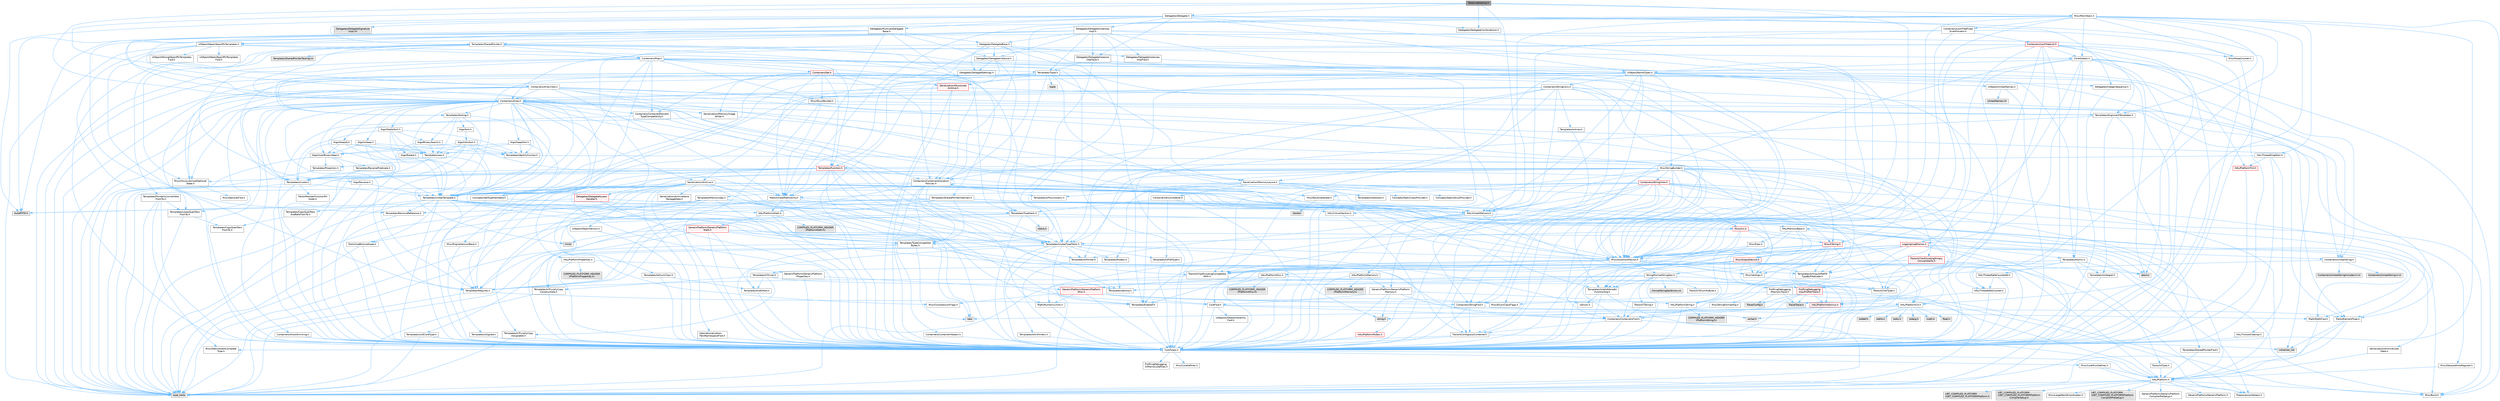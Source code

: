 digraph "ObservableArray.h"
{
 // INTERACTIVE_SVG=YES
 // LATEX_PDF_SIZE
  bgcolor="transparent";
  edge [fontname=Helvetica,fontsize=10,labelfontname=Helvetica,labelfontsize=10];
  node [fontname=Helvetica,fontsize=10,shape=box,height=0.2,width=0.4];
  Node1 [id="Node000001",label="ObservableArray.h",height=0.2,width=0.4,color="gray40", fillcolor="grey60", style="filled", fontcolor="black",tooltip=" "];
  Node1 -> Node2 [id="edge1_Node000001_Node000002",color="steelblue1",style="solid",tooltip=" "];
  Node2 [id="Node000002",label="Containers/Array.h",height=0.2,width=0.4,color="grey40", fillcolor="white", style="filled",URL="$df/dd0/Array_8h.html",tooltip=" "];
  Node2 -> Node3 [id="edge2_Node000002_Node000003",color="steelblue1",style="solid",tooltip=" "];
  Node3 [id="Node000003",label="CoreTypes.h",height=0.2,width=0.4,color="grey40", fillcolor="white", style="filled",URL="$dc/dec/CoreTypes_8h.html",tooltip=" "];
  Node3 -> Node4 [id="edge3_Node000003_Node000004",color="steelblue1",style="solid",tooltip=" "];
  Node4 [id="Node000004",label="HAL/Platform.h",height=0.2,width=0.4,color="grey40", fillcolor="white", style="filled",URL="$d9/dd0/Platform_8h.html",tooltip=" "];
  Node4 -> Node5 [id="edge4_Node000004_Node000005",color="steelblue1",style="solid",tooltip=" "];
  Node5 [id="Node000005",label="Misc/Build.h",height=0.2,width=0.4,color="grey40", fillcolor="white", style="filled",URL="$d3/dbb/Build_8h.html",tooltip=" "];
  Node4 -> Node6 [id="edge5_Node000004_Node000006",color="steelblue1",style="solid",tooltip=" "];
  Node6 [id="Node000006",label="Misc/LargeWorldCoordinates.h",height=0.2,width=0.4,color="grey40", fillcolor="white", style="filled",URL="$d2/dcb/LargeWorldCoordinates_8h.html",tooltip=" "];
  Node4 -> Node7 [id="edge6_Node000004_Node000007",color="steelblue1",style="solid",tooltip=" "];
  Node7 [id="Node000007",label="type_traits",height=0.2,width=0.4,color="grey60", fillcolor="#E0E0E0", style="filled",tooltip=" "];
  Node4 -> Node8 [id="edge7_Node000004_Node000008",color="steelblue1",style="solid",tooltip=" "];
  Node8 [id="Node000008",label="PreprocessorHelpers.h",height=0.2,width=0.4,color="grey40", fillcolor="white", style="filled",URL="$db/ddb/PreprocessorHelpers_8h.html",tooltip=" "];
  Node4 -> Node9 [id="edge8_Node000004_Node000009",color="steelblue1",style="solid",tooltip=" "];
  Node9 [id="Node000009",label="UBT_COMPILED_PLATFORM\l/UBT_COMPILED_PLATFORMPlatform\lCompilerPreSetup.h",height=0.2,width=0.4,color="grey60", fillcolor="#E0E0E0", style="filled",tooltip=" "];
  Node4 -> Node10 [id="edge9_Node000004_Node000010",color="steelblue1",style="solid",tooltip=" "];
  Node10 [id="Node000010",label="GenericPlatform/GenericPlatform\lCompilerPreSetup.h",height=0.2,width=0.4,color="grey40", fillcolor="white", style="filled",URL="$d9/dc8/GenericPlatformCompilerPreSetup_8h.html",tooltip=" "];
  Node4 -> Node11 [id="edge10_Node000004_Node000011",color="steelblue1",style="solid",tooltip=" "];
  Node11 [id="Node000011",label="GenericPlatform/GenericPlatform.h",height=0.2,width=0.4,color="grey40", fillcolor="white", style="filled",URL="$d6/d84/GenericPlatform_8h.html",tooltip=" "];
  Node4 -> Node12 [id="edge11_Node000004_Node000012",color="steelblue1",style="solid",tooltip=" "];
  Node12 [id="Node000012",label="UBT_COMPILED_PLATFORM\l/UBT_COMPILED_PLATFORMPlatform.h",height=0.2,width=0.4,color="grey60", fillcolor="#E0E0E0", style="filled",tooltip=" "];
  Node4 -> Node13 [id="edge12_Node000004_Node000013",color="steelblue1",style="solid",tooltip=" "];
  Node13 [id="Node000013",label="UBT_COMPILED_PLATFORM\l/UBT_COMPILED_PLATFORMPlatform\lCompilerSetup.h",height=0.2,width=0.4,color="grey60", fillcolor="#E0E0E0", style="filled",tooltip=" "];
  Node3 -> Node14 [id="edge13_Node000003_Node000014",color="steelblue1",style="solid",tooltip=" "];
  Node14 [id="Node000014",label="ProfilingDebugging\l/UMemoryDefines.h",height=0.2,width=0.4,color="grey40", fillcolor="white", style="filled",URL="$d2/da2/UMemoryDefines_8h.html",tooltip=" "];
  Node3 -> Node15 [id="edge14_Node000003_Node000015",color="steelblue1",style="solid",tooltip=" "];
  Node15 [id="Node000015",label="Misc/CoreMiscDefines.h",height=0.2,width=0.4,color="grey40", fillcolor="white", style="filled",URL="$da/d38/CoreMiscDefines_8h.html",tooltip=" "];
  Node15 -> Node4 [id="edge15_Node000015_Node000004",color="steelblue1",style="solid",tooltip=" "];
  Node15 -> Node8 [id="edge16_Node000015_Node000008",color="steelblue1",style="solid",tooltip=" "];
  Node3 -> Node16 [id="edge17_Node000003_Node000016",color="steelblue1",style="solid",tooltip=" "];
  Node16 [id="Node000016",label="Misc/CoreDefines.h",height=0.2,width=0.4,color="grey40", fillcolor="white", style="filled",URL="$d3/dd2/CoreDefines_8h.html",tooltip=" "];
  Node2 -> Node17 [id="edge18_Node000002_Node000017",color="steelblue1",style="solid",tooltip=" "];
  Node17 [id="Node000017",label="Misc/AssertionMacros.h",height=0.2,width=0.4,color="grey40", fillcolor="white", style="filled",URL="$d0/dfa/AssertionMacros_8h.html",tooltip=" "];
  Node17 -> Node3 [id="edge19_Node000017_Node000003",color="steelblue1",style="solid",tooltip=" "];
  Node17 -> Node4 [id="edge20_Node000017_Node000004",color="steelblue1",style="solid",tooltip=" "];
  Node17 -> Node18 [id="edge21_Node000017_Node000018",color="steelblue1",style="solid",tooltip=" "];
  Node18 [id="Node000018",label="HAL/PlatformMisc.h",height=0.2,width=0.4,color="grey40", fillcolor="white", style="filled",URL="$d0/df5/PlatformMisc_8h.html",tooltip=" "];
  Node18 -> Node3 [id="edge22_Node000018_Node000003",color="steelblue1",style="solid",tooltip=" "];
  Node18 -> Node19 [id="edge23_Node000018_Node000019",color="steelblue1",style="solid",tooltip=" "];
  Node19 [id="Node000019",label="GenericPlatform/GenericPlatform\lMisc.h",height=0.2,width=0.4,color="red", fillcolor="#FFF0F0", style="filled",URL="$db/d9a/GenericPlatformMisc_8h.html",tooltip=" "];
  Node19 -> Node20 [id="edge24_Node000019_Node000020",color="steelblue1",style="solid",tooltip=" "];
  Node20 [id="Node000020",label="Containers/StringFwd.h",height=0.2,width=0.4,color="grey40", fillcolor="white", style="filled",URL="$df/d37/StringFwd_8h.html",tooltip=" "];
  Node20 -> Node3 [id="edge25_Node000020_Node000003",color="steelblue1",style="solid",tooltip=" "];
  Node20 -> Node21 [id="edge26_Node000020_Node000021",color="steelblue1",style="solid",tooltip=" "];
  Node21 [id="Node000021",label="Traits/ElementType.h",height=0.2,width=0.4,color="grey40", fillcolor="white", style="filled",URL="$d5/d4f/ElementType_8h.html",tooltip=" "];
  Node21 -> Node4 [id="edge27_Node000021_Node000004",color="steelblue1",style="solid",tooltip=" "];
  Node21 -> Node22 [id="edge28_Node000021_Node000022",color="steelblue1",style="solid",tooltip=" "];
  Node22 [id="Node000022",label="initializer_list",height=0.2,width=0.4,color="grey60", fillcolor="#E0E0E0", style="filled",tooltip=" "];
  Node21 -> Node7 [id="edge29_Node000021_Node000007",color="steelblue1",style="solid",tooltip=" "];
  Node20 -> Node23 [id="edge30_Node000020_Node000023",color="steelblue1",style="solid",tooltip=" "];
  Node23 [id="Node000023",label="Traits/IsContiguousContainer.h",height=0.2,width=0.4,color="grey40", fillcolor="white", style="filled",URL="$d5/d3c/IsContiguousContainer_8h.html",tooltip=" "];
  Node23 -> Node3 [id="edge31_Node000023_Node000003",color="steelblue1",style="solid",tooltip=" "];
  Node23 -> Node24 [id="edge32_Node000023_Node000024",color="steelblue1",style="solid",tooltip=" "];
  Node24 [id="Node000024",label="Misc/StaticAssertComplete\lType.h",height=0.2,width=0.4,color="grey40", fillcolor="white", style="filled",URL="$d5/d4e/StaticAssertCompleteType_8h.html",tooltip=" "];
  Node23 -> Node22 [id="edge33_Node000023_Node000022",color="steelblue1",style="solid",tooltip=" "];
  Node19 -> Node25 [id="edge34_Node000019_Node000025",color="steelblue1",style="solid",tooltip=" "];
  Node25 [id="Node000025",label="CoreFwd.h",height=0.2,width=0.4,color="grey40", fillcolor="white", style="filled",URL="$d1/d1e/CoreFwd_8h.html",tooltip=" "];
  Node25 -> Node3 [id="edge35_Node000025_Node000003",color="steelblue1",style="solid",tooltip=" "];
  Node25 -> Node26 [id="edge36_Node000025_Node000026",color="steelblue1",style="solid",tooltip=" "];
  Node26 [id="Node000026",label="Containers/ContainersFwd.h",height=0.2,width=0.4,color="grey40", fillcolor="white", style="filled",URL="$d4/d0a/ContainersFwd_8h.html",tooltip=" "];
  Node26 -> Node4 [id="edge37_Node000026_Node000004",color="steelblue1",style="solid",tooltip=" "];
  Node26 -> Node3 [id="edge38_Node000026_Node000003",color="steelblue1",style="solid",tooltip=" "];
  Node26 -> Node23 [id="edge39_Node000026_Node000023",color="steelblue1",style="solid",tooltip=" "];
  Node25 -> Node27 [id="edge40_Node000025_Node000027",color="steelblue1",style="solid",tooltip=" "];
  Node27 [id="Node000027",label="Math/MathFwd.h",height=0.2,width=0.4,color="grey40", fillcolor="white", style="filled",URL="$d2/d10/MathFwd_8h.html",tooltip=" "];
  Node27 -> Node4 [id="edge41_Node000027_Node000004",color="steelblue1",style="solid",tooltip=" "];
  Node25 -> Node28 [id="edge42_Node000025_Node000028",color="steelblue1",style="solid",tooltip=" "];
  Node28 [id="Node000028",label="UObject/UObjectHierarchy\lFwd.h",height=0.2,width=0.4,color="grey40", fillcolor="white", style="filled",URL="$d3/d13/UObjectHierarchyFwd_8h.html",tooltip=" "];
  Node19 -> Node3 [id="edge43_Node000019_Node000003",color="steelblue1",style="solid",tooltip=" "];
  Node19 -> Node30 [id="edge44_Node000019_Node000030",color="steelblue1",style="solid",tooltip=" "];
  Node30 [id="Node000030",label="HAL/PlatformCrt.h",height=0.2,width=0.4,color="grey40", fillcolor="white", style="filled",URL="$d8/d75/PlatformCrt_8h.html",tooltip=" "];
  Node30 -> Node31 [id="edge45_Node000030_Node000031",color="steelblue1",style="solid",tooltip=" "];
  Node31 [id="Node000031",label="new",height=0.2,width=0.4,color="grey60", fillcolor="#E0E0E0", style="filled",tooltip=" "];
  Node30 -> Node32 [id="edge46_Node000030_Node000032",color="steelblue1",style="solid",tooltip=" "];
  Node32 [id="Node000032",label="wchar.h",height=0.2,width=0.4,color="grey60", fillcolor="#E0E0E0", style="filled",tooltip=" "];
  Node30 -> Node33 [id="edge47_Node000030_Node000033",color="steelblue1",style="solid",tooltip=" "];
  Node33 [id="Node000033",label="stddef.h",height=0.2,width=0.4,color="grey60", fillcolor="#E0E0E0", style="filled",tooltip=" "];
  Node30 -> Node34 [id="edge48_Node000030_Node000034",color="steelblue1",style="solid",tooltip=" "];
  Node34 [id="Node000034",label="stdlib.h",height=0.2,width=0.4,color="grey60", fillcolor="#E0E0E0", style="filled",tooltip=" "];
  Node30 -> Node35 [id="edge49_Node000030_Node000035",color="steelblue1",style="solid",tooltip=" "];
  Node35 [id="Node000035",label="stdio.h",height=0.2,width=0.4,color="grey60", fillcolor="#E0E0E0", style="filled",tooltip=" "];
  Node30 -> Node36 [id="edge50_Node000030_Node000036",color="steelblue1",style="solid",tooltip=" "];
  Node36 [id="Node000036",label="stdarg.h",height=0.2,width=0.4,color="grey60", fillcolor="#E0E0E0", style="filled",tooltip=" "];
  Node30 -> Node37 [id="edge51_Node000030_Node000037",color="steelblue1",style="solid",tooltip=" "];
  Node37 [id="Node000037",label="math.h",height=0.2,width=0.4,color="grey60", fillcolor="#E0E0E0", style="filled",tooltip=" "];
  Node30 -> Node38 [id="edge52_Node000030_Node000038",color="steelblue1",style="solid",tooltip=" "];
  Node38 [id="Node000038",label="float.h",height=0.2,width=0.4,color="grey60", fillcolor="#E0E0E0", style="filled",tooltip=" "];
  Node30 -> Node39 [id="edge53_Node000030_Node000039",color="steelblue1",style="solid",tooltip=" "];
  Node39 [id="Node000039",label="string.h",height=0.2,width=0.4,color="grey60", fillcolor="#E0E0E0", style="filled",tooltip=" "];
  Node19 -> Node40 [id="edge54_Node000019_Node000040",color="steelblue1",style="solid",tooltip=" "];
  Node40 [id="Node000040",label="Math/NumericLimits.h",height=0.2,width=0.4,color="grey40", fillcolor="white", style="filled",URL="$df/d1b/NumericLimits_8h.html",tooltip=" "];
  Node40 -> Node3 [id="edge55_Node000040_Node000003",color="steelblue1",style="solid",tooltip=" "];
  Node19 -> Node41 [id="edge56_Node000019_Node000041",color="steelblue1",style="solid",tooltip=" "];
  Node41 [id="Node000041",label="Misc/CompressionFlags.h",height=0.2,width=0.4,color="grey40", fillcolor="white", style="filled",URL="$d9/d76/CompressionFlags_8h.html",tooltip=" "];
  Node19 -> Node42 [id="edge57_Node000019_Node000042",color="steelblue1",style="solid",tooltip=" "];
  Node42 [id="Node000042",label="Misc/EnumClassFlags.h",height=0.2,width=0.4,color="grey40", fillcolor="white", style="filled",URL="$d8/de7/EnumClassFlags_8h.html",tooltip=" "];
  Node18 -> Node45 [id="edge58_Node000018_Node000045",color="steelblue1",style="solid",tooltip=" "];
  Node45 [id="Node000045",label="COMPILED_PLATFORM_HEADER\l(PlatformMisc.h)",height=0.2,width=0.4,color="grey60", fillcolor="#E0E0E0", style="filled",tooltip=" "];
  Node18 -> Node46 [id="edge59_Node000018_Node000046",color="steelblue1",style="solid",tooltip=" "];
  Node46 [id="Node000046",label="ProfilingDebugging\l/CpuProfilerTrace.h",height=0.2,width=0.4,color="red", fillcolor="#FFF0F0", style="filled",URL="$da/dcb/CpuProfilerTrace_8h.html",tooltip=" "];
  Node46 -> Node3 [id="edge60_Node000046_Node000003",color="steelblue1",style="solid",tooltip=" "];
  Node46 -> Node26 [id="edge61_Node000046_Node000026",color="steelblue1",style="solid",tooltip=" "];
  Node46 -> Node47 [id="edge62_Node000046_Node000047",color="steelblue1",style="solid",tooltip=" "];
  Node47 [id="Node000047",label="HAL/PlatformAtomics.h",height=0.2,width=0.4,color="red", fillcolor="#FFF0F0", style="filled",URL="$d3/d36/PlatformAtomics_8h.html",tooltip=" "];
  Node47 -> Node3 [id="edge63_Node000047_Node000003",color="steelblue1",style="solid",tooltip=" "];
  Node46 -> Node8 [id="edge64_Node000046_Node000008",color="steelblue1",style="solid",tooltip=" "];
  Node46 -> Node5 [id="edge65_Node000046_Node000005",color="steelblue1",style="solid",tooltip=" "];
  Node46 -> Node50 [id="edge66_Node000046_Node000050",color="steelblue1",style="solid",tooltip=" "];
  Node50 [id="Node000050",label="Trace/Config.h",height=0.2,width=0.4,color="grey60", fillcolor="#E0E0E0", style="filled",tooltip=" "];
  Node46 -> Node53 [id="edge67_Node000046_Node000053",color="steelblue1",style="solid",tooltip=" "];
  Node53 [id="Node000053",label="Trace/Trace.h",height=0.2,width=0.4,color="grey60", fillcolor="#E0E0E0", style="filled",tooltip=" "];
  Node17 -> Node8 [id="edge68_Node000017_Node000008",color="steelblue1",style="solid",tooltip=" "];
  Node17 -> Node54 [id="edge69_Node000017_Node000054",color="steelblue1",style="solid",tooltip=" "];
  Node54 [id="Node000054",label="Templates/EnableIf.h",height=0.2,width=0.4,color="grey40", fillcolor="white", style="filled",URL="$d7/d60/EnableIf_8h.html",tooltip=" "];
  Node54 -> Node3 [id="edge70_Node000054_Node000003",color="steelblue1",style="solid",tooltip=" "];
  Node17 -> Node55 [id="edge71_Node000017_Node000055",color="steelblue1",style="solid",tooltip=" "];
  Node55 [id="Node000055",label="Templates/IsArrayOrRefOf\lTypeByPredicate.h",height=0.2,width=0.4,color="grey40", fillcolor="white", style="filled",URL="$d6/da1/IsArrayOrRefOfTypeByPredicate_8h.html",tooltip=" "];
  Node55 -> Node3 [id="edge72_Node000055_Node000003",color="steelblue1",style="solid",tooltip=" "];
  Node17 -> Node56 [id="edge73_Node000017_Node000056",color="steelblue1",style="solid",tooltip=" "];
  Node56 [id="Node000056",label="Templates/IsValidVariadic\lFunctionArg.h",height=0.2,width=0.4,color="grey40", fillcolor="white", style="filled",URL="$d0/dc8/IsValidVariadicFunctionArg_8h.html",tooltip=" "];
  Node56 -> Node3 [id="edge74_Node000056_Node000003",color="steelblue1",style="solid",tooltip=" "];
  Node56 -> Node57 [id="edge75_Node000056_Node000057",color="steelblue1",style="solid",tooltip=" "];
  Node57 [id="Node000057",label="IsEnum.h",height=0.2,width=0.4,color="grey40", fillcolor="white", style="filled",URL="$d4/de5/IsEnum_8h.html",tooltip=" "];
  Node56 -> Node7 [id="edge76_Node000056_Node000007",color="steelblue1",style="solid",tooltip=" "];
  Node17 -> Node58 [id="edge77_Node000017_Node000058",color="steelblue1",style="solid",tooltip=" "];
  Node58 [id="Node000058",label="Traits/IsCharEncodingCompatible\lWith.h",height=0.2,width=0.4,color="grey40", fillcolor="white", style="filled",URL="$df/dd1/IsCharEncodingCompatibleWith_8h.html",tooltip=" "];
  Node58 -> Node7 [id="edge78_Node000058_Node000007",color="steelblue1",style="solid",tooltip=" "];
  Node58 -> Node59 [id="edge79_Node000058_Node000059",color="steelblue1",style="solid",tooltip=" "];
  Node59 [id="Node000059",label="Traits/IsCharType.h",height=0.2,width=0.4,color="grey40", fillcolor="white", style="filled",URL="$db/d51/IsCharType_8h.html",tooltip=" "];
  Node59 -> Node3 [id="edge80_Node000059_Node000003",color="steelblue1",style="solid",tooltip=" "];
  Node17 -> Node60 [id="edge81_Node000017_Node000060",color="steelblue1",style="solid",tooltip=" "];
  Node60 [id="Node000060",label="Misc/VarArgs.h",height=0.2,width=0.4,color="grey40", fillcolor="white", style="filled",URL="$d5/d6f/VarArgs_8h.html",tooltip=" "];
  Node60 -> Node3 [id="edge82_Node000060_Node000003",color="steelblue1",style="solid",tooltip=" "];
  Node17 -> Node61 [id="edge83_Node000017_Node000061",color="steelblue1",style="solid",tooltip=" "];
  Node61 [id="Node000061",label="String/FormatStringSan.h",height=0.2,width=0.4,color="grey40", fillcolor="white", style="filled",URL="$d3/d8b/FormatStringSan_8h.html",tooltip=" "];
  Node61 -> Node7 [id="edge84_Node000061_Node000007",color="steelblue1",style="solid",tooltip=" "];
  Node61 -> Node3 [id="edge85_Node000061_Node000003",color="steelblue1",style="solid",tooltip=" "];
  Node61 -> Node62 [id="edge86_Node000061_Node000062",color="steelblue1",style="solid",tooltip=" "];
  Node62 [id="Node000062",label="Templates/Requires.h",height=0.2,width=0.4,color="grey40", fillcolor="white", style="filled",URL="$dc/d96/Requires_8h.html",tooltip=" "];
  Node62 -> Node54 [id="edge87_Node000062_Node000054",color="steelblue1",style="solid",tooltip=" "];
  Node62 -> Node7 [id="edge88_Node000062_Node000007",color="steelblue1",style="solid",tooltip=" "];
  Node61 -> Node63 [id="edge89_Node000061_Node000063",color="steelblue1",style="solid",tooltip=" "];
  Node63 [id="Node000063",label="Templates/Identity.h",height=0.2,width=0.4,color="grey40", fillcolor="white", style="filled",URL="$d0/dd5/Identity_8h.html",tooltip=" "];
  Node61 -> Node56 [id="edge90_Node000061_Node000056",color="steelblue1",style="solid",tooltip=" "];
  Node61 -> Node59 [id="edge91_Node000061_Node000059",color="steelblue1",style="solid",tooltip=" "];
  Node61 -> Node64 [id="edge92_Node000061_Node000064",color="steelblue1",style="solid",tooltip=" "];
  Node64 [id="Node000064",label="Traits/IsTEnumAsByte.h",height=0.2,width=0.4,color="grey40", fillcolor="white", style="filled",URL="$d1/de6/IsTEnumAsByte_8h.html",tooltip=" "];
  Node61 -> Node65 [id="edge93_Node000061_Node000065",color="steelblue1",style="solid",tooltip=" "];
  Node65 [id="Node000065",label="Traits/IsTString.h",height=0.2,width=0.4,color="grey40", fillcolor="white", style="filled",URL="$d0/df8/IsTString_8h.html",tooltip=" "];
  Node65 -> Node26 [id="edge94_Node000065_Node000026",color="steelblue1",style="solid",tooltip=" "];
  Node61 -> Node26 [id="edge95_Node000061_Node000026",color="steelblue1",style="solid",tooltip=" "];
  Node61 -> Node66 [id="edge96_Node000061_Node000066",color="steelblue1",style="solid",tooltip=" "];
  Node66 [id="Node000066",label="FormatStringSanErrors.inl",height=0.2,width=0.4,color="grey60", fillcolor="#E0E0E0", style="filled",tooltip=" "];
  Node17 -> Node67 [id="edge97_Node000017_Node000067",color="steelblue1",style="solid",tooltip=" "];
  Node67 [id="Node000067",label="atomic",height=0.2,width=0.4,color="grey60", fillcolor="#E0E0E0", style="filled",tooltip=" "];
  Node2 -> Node68 [id="edge98_Node000002_Node000068",color="steelblue1",style="solid",tooltip=" "];
  Node68 [id="Node000068",label="Misc/IntrusiveUnsetOptional\lState.h",height=0.2,width=0.4,color="grey40", fillcolor="white", style="filled",URL="$d2/d0a/IntrusiveUnsetOptionalState_8h.html",tooltip=" "];
  Node68 -> Node69 [id="edge99_Node000068_Node000069",color="steelblue1",style="solid",tooltip=" "];
  Node69 [id="Node000069",label="Misc/OptionalFwd.h",height=0.2,width=0.4,color="grey40", fillcolor="white", style="filled",URL="$dc/d50/OptionalFwd_8h.html",tooltip=" "];
  Node2 -> Node70 [id="edge100_Node000002_Node000070",color="steelblue1",style="solid",tooltip=" "];
  Node70 [id="Node000070",label="Misc/ReverseIterate.h",height=0.2,width=0.4,color="grey40", fillcolor="white", style="filled",URL="$db/de3/ReverseIterate_8h.html",tooltip=" "];
  Node70 -> Node4 [id="edge101_Node000070_Node000004",color="steelblue1",style="solid",tooltip=" "];
  Node70 -> Node71 [id="edge102_Node000070_Node000071",color="steelblue1",style="solid",tooltip=" "];
  Node71 [id="Node000071",label="iterator",height=0.2,width=0.4,color="grey60", fillcolor="#E0E0E0", style="filled",tooltip=" "];
  Node2 -> Node72 [id="edge103_Node000002_Node000072",color="steelblue1",style="solid",tooltip=" "];
  Node72 [id="Node000072",label="HAL/UnrealMemory.h",height=0.2,width=0.4,color="grey40", fillcolor="white", style="filled",URL="$d9/d96/UnrealMemory_8h.html",tooltip=" "];
  Node72 -> Node3 [id="edge104_Node000072_Node000003",color="steelblue1",style="solid",tooltip=" "];
  Node72 -> Node73 [id="edge105_Node000072_Node000073",color="steelblue1",style="solid",tooltip=" "];
  Node73 [id="Node000073",label="GenericPlatform/GenericPlatform\lMemory.h",height=0.2,width=0.4,color="grey40", fillcolor="white", style="filled",URL="$dd/d22/GenericPlatformMemory_8h.html",tooltip=" "];
  Node73 -> Node25 [id="edge106_Node000073_Node000025",color="steelblue1",style="solid",tooltip=" "];
  Node73 -> Node3 [id="edge107_Node000073_Node000003",color="steelblue1",style="solid",tooltip=" "];
  Node73 -> Node74 [id="edge108_Node000073_Node000074",color="steelblue1",style="solid",tooltip=" "];
  Node74 [id="Node000074",label="HAL/PlatformString.h",height=0.2,width=0.4,color="grey40", fillcolor="white", style="filled",URL="$db/db5/PlatformString_8h.html",tooltip=" "];
  Node74 -> Node3 [id="edge109_Node000074_Node000003",color="steelblue1",style="solid",tooltip=" "];
  Node74 -> Node75 [id="edge110_Node000074_Node000075",color="steelblue1",style="solid",tooltip=" "];
  Node75 [id="Node000075",label="COMPILED_PLATFORM_HEADER\l(PlatformString.h)",height=0.2,width=0.4,color="grey60", fillcolor="#E0E0E0", style="filled",tooltip=" "];
  Node73 -> Node39 [id="edge111_Node000073_Node000039",color="steelblue1",style="solid",tooltip=" "];
  Node73 -> Node32 [id="edge112_Node000073_Node000032",color="steelblue1",style="solid",tooltip=" "];
  Node72 -> Node76 [id="edge113_Node000072_Node000076",color="steelblue1",style="solid",tooltip=" "];
  Node76 [id="Node000076",label="HAL/MemoryBase.h",height=0.2,width=0.4,color="grey40", fillcolor="white", style="filled",URL="$d6/d9f/MemoryBase_8h.html",tooltip=" "];
  Node76 -> Node3 [id="edge114_Node000076_Node000003",color="steelblue1",style="solid",tooltip=" "];
  Node76 -> Node47 [id="edge115_Node000076_Node000047",color="steelblue1",style="solid",tooltip=" "];
  Node76 -> Node30 [id="edge116_Node000076_Node000030",color="steelblue1",style="solid",tooltip=" "];
  Node76 -> Node77 [id="edge117_Node000076_Node000077",color="steelblue1",style="solid",tooltip=" "];
  Node77 [id="Node000077",label="Misc/Exec.h",height=0.2,width=0.4,color="grey40", fillcolor="white", style="filled",URL="$de/ddb/Exec_8h.html",tooltip=" "];
  Node77 -> Node3 [id="edge118_Node000077_Node000003",color="steelblue1",style="solid",tooltip=" "];
  Node77 -> Node17 [id="edge119_Node000077_Node000017",color="steelblue1",style="solid",tooltip=" "];
  Node76 -> Node78 [id="edge120_Node000076_Node000078",color="steelblue1",style="solid",tooltip=" "];
  Node78 [id="Node000078",label="Misc/OutputDevice.h",height=0.2,width=0.4,color="red", fillcolor="#FFF0F0", style="filled",URL="$d7/d32/OutputDevice_8h.html",tooltip=" "];
  Node78 -> Node25 [id="edge121_Node000078_Node000025",color="steelblue1",style="solid",tooltip=" "];
  Node78 -> Node3 [id="edge122_Node000078_Node000003",color="steelblue1",style="solid",tooltip=" "];
  Node78 -> Node60 [id="edge123_Node000078_Node000060",color="steelblue1",style="solid",tooltip=" "];
  Node78 -> Node55 [id="edge124_Node000078_Node000055",color="steelblue1",style="solid",tooltip=" "];
  Node78 -> Node56 [id="edge125_Node000078_Node000056",color="steelblue1",style="solid",tooltip=" "];
  Node78 -> Node58 [id="edge126_Node000078_Node000058",color="steelblue1",style="solid",tooltip=" "];
  Node76 -> Node80 [id="edge127_Node000076_Node000080",color="steelblue1",style="solid",tooltip=" "];
  Node80 [id="Node000080",label="Templates/Atomic.h",height=0.2,width=0.4,color="grey40", fillcolor="white", style="filled",URL="$d3/d91/Atomic_8h.html",tooltip=" "];
  Node80 -> Node81 [id="edge128_Node000080_Node000081",color="steelblue1",style="solid",tooltip=" "];
  Node81 [id="Node000081",label="HAL/ThreadSafeCounter.h",height=0.2,width=0.4,color="grey40", fillcolor="white", style="filled",URL="$dc/dc9/ThreadSafeCounter_8h.html",tooltip=" "];
  Node81 -> Node3 [id="edge129_Node000081_Node000003",color="steelblue1",style="solid",tooltip=" "];
  Node81 -> Node47 [id="edge130_Node000081_Node000047",color="steelblue1",style="solid",tooltip=" "];
  Node80 -> Node82 [id="edge131_Node000080_Node000082",color="steelblue1",style="solid",tooltip=" "];
  Node82 [id="Node000082",label="HAL/ThreadSafeCounter64.h",height=0.2,width=0.4,color="grey40", fillcolor="white", style="filled",URL="$d0/d12/ThreadSafeCounter64_8h.html",tooltip=" "];
  Node82 -> Node3 [id="edge132_Node000082_Node000003",color="steelblue1",style="solid",tooltip=" "];
  Node82 -> Node81 [id="edge133_Node000082_Node000081",color="steelblue1",style="solid",tooltip=" "];
  Node80 -> Node83 [id="edge134_Node000080_Node000083",color="steelblue1",style="solid",tooltip=" "];
  Node83 [id="Node000083",label="Templates/IsIntegral.h",height=0.2,width=0.4,color="grey40", fillcolor="white", style="filled",URL="$da/d64/IsIntegral_8h.html",tooltip=" "];
  Node83 -> Node3 [id="edge135_Node000083_Node000003",color="steelblue1",style="solid",tooltip=" "];
  Node80 -> Node84 [id="edge136_Node000080_Node000084",color="steelblue1",style="solid",tooltip=" "];
  Node84 [id="Node000084",label="Templates/IsTrivial.h",height=0.2,width=0.4,color="grey40", fillcolor="white", style="filled",URL="$da/d4c/IsTrivial_8h.html",tooltip=" "];
  Node84 -> Node85 [id="edge137_Node000084_Node000085",color="steelblue1",style="solid",tooltip=" "];
  Node85 [id="Node000085",label="Templates/AndOrNot.h",height=0.2,width=0.4,color="grey40", fillcolor="white", style="filled",URL="$db/d0a/AndOrNot_8h.html",tooltip=" "];
  Node85 -> Node3 [id="edge138_Node000085_Node000003",color="steelblue1",style="solid",tooltip=" "];
  Node84 -> Node86 [id="edge139_Node000084_Node000086",color="steelblue1",style="solid",tooltip=" "];
  Node86 [id="Node000086",label="Templates/IsTriviallyCopy\lConstructible.h",height=0.2,width=0.4,color="grey40", fillcolor="white", style="filled",URL="$d3/d78/IsTriviallyCopyConstructible_8h.html",tooltip=" "];
  Node86 -> Node3 [id="edge140_Node000086_Node000003",color="steelblue1",style="solid",tooltip=" "];
  Node86 -> Node7 [id="edge141_Node000086_Node000007",color="steelblue1",style="solid",tooltip=" "];
  Node84 -> Node87 [id="edge142_Node000084_Node000087",color="steelblue1",style="solid",tooltip=" "];
  Node87 [id="Node000087",label="Templates/IsTriviallyCopy\lAssignable.h",height=0.2,width=0.4,color="grey40", fillcolor="white", style="filled",URL="$d2/df2/IsTriviallyCopyAssignable_8h.html",tooltip=" "];
  Node87 -> Node3 [id="edge143_Node000087_Node000003",color="steelblue1",style="solid",tooltip=" "];
  Node87 -> Node7 [id="edge144_Node000087_Node000007",color="steelblue1",style="solid",tooltip=" "];
  Node84 -> Node7 [id="edge145_Node000084_Node000007",color="steelblue1",style="solid",tooltip=" "];
  Node80 -> Node88 [id="edge146_Node000080_Node000088",color="steelblue1",style="solid",tooltip=" "];
  Node88 [id="Node000088",label="Traits/IntType.h",height=0.2,width=0.4,color="grey40", fillcolor="white", style="filled",URL="$d7/deb/IntType_8h.html",tooltip=" "];
  Node88 -> Node4 [id="edge147_Node000088_Node000004",color="steelblue1",style="solid",tooltip=" "];
  Node80 -> Node67 [id="edge148_Node000080_Node000067",color="steelblue1",style="solid",tooltip=" "];
  Node72 -> Node89 [id="edge149_Node000072_Node000089",color="steelblue1",style="solid",tooltip=" "];
  Node89 [id="Node000089",label="HAL/PlatformMemory.h",height=0.2,width=0.4,color="grey40", fillcolor="white", style="filled",URL="$de/d68/PlatformMemory_8h.html",tooltip=" "];
  Node89 -> Node3 [id="edge150_Node000089_Node000003",color="steelblue1",style="solid",tooltip=" "];
  Node89 -> Node73 [id="edge151_Node000089_Node000073",color="steelblue1",style="solid",tooltip=" "];
  Node89 -> Node90 [id="edge152_Node000089_Node000090",color="steelblue1",style="solid",tooltip=" "];
  Node90 [id="Node000090",label="COMPILED_PLATFORM_HEADER\l(PlatformMemory.h)",height=0.2,width=0.4,color="grey60", fillcolor="#E0E0E0", style="filled",tooltip=" "];
  Node72 -> Node91 [id="edge153_Node000072_Node000091",color="steelblue1",style="solid",tooltip=" "];
  Node91 [id="Node000091",label="ProfilingDebugging\l/MemoryTrace.h",height=0.2,width=0.4,color="grey40", fillcolor="white", style="filled",URL="$da/dd7/MemoryTrace_8h.html",tooltip=" "];
  Node91 -> Node4 [id="edge154_Node000091_Node000004",color="steelblue1",style="solid",tooltip=" "];
  Node91 -> Node42 [id="edge155_Node000091_Node000042",color="steelblue1",style="solid",tooltip=" "];
  Node91 -> Node50 [id="edge156_Node000091_Node000050",color="steelblue1",style="solid",tooltip=" "];
  Node91 -> Node53 [id="edge157_Node000091_Node000053",color="steelblue1",style="solid",tooltip=" "];
  Node72 -> Node92 [id="edge158_Node000072_Node000092",color="steelblue1",style="solid",tooltip=" "];
  Node92 [id="Node000092",label="Templates/IsPointer.h",height=0.2,width=0.4,color="grey40", fillcolor="white", style="filled",URL="$d7/d05/IsPointer_8h.html",tooltip=" "];
  Node92 -> Node3 [id="edge159_Node000092_Node000003",color="steelblue1",style="solid",tooltip=" "];
  Node2 -> Node93 [id="edge160_Node000002_Node000093",color="steelblue1",style="solid",tooltip=" "];
  Node93 [id="Node000093",label="Templates/UnrealTypeTraits.h",height=0.2,width=0.4,color="grey40", fillcolor="white", style="filled",URL="$d2/d2d/UnrealTypeTraits_8h.html",tooltip=" "];
  Node93 -> Node3 [id="edge161_Node000093_Node000003",color="steelblue1",style="solid",tooltip=" "];
  Node93 -> Node92 [id="edge162_Node000093_Node000092",color="steelblue1",style="solid",tooltip=" "];
  Node93 -> Node17 [id="edge163_Node000093_Node000017",color="steelblue1",style="solid",tooltip=" "];
  Node93 -> Node85 [id="edge164_Node000093_Node000085",color="steelblue1",style="solid",tooltip=" "];
  Node93 -> Node54 [id="edge165_Node000093_Node000054",color="steelblue1",style="solid",tooltip=" "];
  Node93 -> Node94 [id="edge166_Node000093_Node000094",color="steelblue1",style="solid",tooltip=" "];
  Node94 [id="Node000094",label="Templates/IsArithmetic.h",height=0.2,width=0.4,color="grey40", fillcolor="white", style="filled",URL="$d2/d5d/IsArithmetic_8h.html",tooltip=" "];
  Node94 -> Node3 [id="edge167_Node000094_Node000003",color="steelblue1",style="solid",tooltip=" "];
  Node93 -> Node57 [id="edge168_Node000093_Node000057",color="steelblue1",style="solid",tooltip=" "];
  Node93 -> Node95 [id="edge169_Node000093_Node000095",color="steelblue1",style="solid",tooltip=" "];
  Node95 [id="Node000095",label="Templates/Models.h",height=0.2,width=0.4,color="grey40", fillcolor="white", style="filled",URL="$d3/d0c/Models_8h.html",tooltip=" "];
  Node95 -> Node63 [id="edge170_Node000095_Node000063",color="steelblue1",style="solid",tooltip=" "];
  Node93 -> Node96 [id="edge171_Node000093_Node000096",color="steelblue1",style="solid",tooltip=" "];
  Node96 [id="Node000096",label="Templates/IsPODType.h",height=0.2,width=0.4,color="grey40", fillcolor="white", style="filled",URL="$d7/db1/IsPODType_8h.html",tooltip=" "];
  Node96 -> Node3 [id="edge172_Node000096_Node000003",color="steelblue1",style="solid",tooltip=" "];
  Node93 -> Node97 [id="edge173_Node000093_Node000097",color="steelblue1",style="solid",tooltip=" "];
  Node97 [id="Node000097",label="Templates/IsUECoreType.h",height=0.2,width=0.4,color="grey40", fillcolor="white", style="filled",URL="$d1/db8/IsUECoreType_8h.html",tooltip=" "];
  Node97 -> Node3 [id="edge174_Node000097_Node000003",color="steelblue1",style="solid",tooltip=" "];
  Node97 -> Node7 [id="edge175_Node000097_Node000007",color="steelblue1",style="solid",tooltip=" "];
  Node93 -> Node86 [id="edge176_Node000093_Node000086",color="steelblue1",style="solid",tooltip=" "];
  Node2 -> Node98 [id="edge177_Node000002_Node000098",color="steelblue1",style="solid",tooltip=" "];
  Node98 [id="Node000098",label="Templates/UnrealTemplate.h",height=0.2,width=0.4,color="grey40", fillcolor="white", style="filled",URL="$d4/d24/UnrealTemplate_8h.html",tooltip=" "];
  Node98 -> Node3 [id="edge178_Node000098_Node000003",color="steelblue1",style="solid",tooltip=" "];
  Node98 -> Node92 [id="edge179_Node000098_Node000092",color="steelblue1",style="solid",tooltip=" "];
  Node98 -> Node72 [id="edge180_Node000098_Node000072",color="steelblue1",style="solid",tooltip=" "];
  Node98 -> Node99 [id="edge181_Node000098_Node000099",color="steelblue1",style="solid",tooltip=" "];
  Node99 [id="Node000099",label="Templates/CopyQualifiers\lAndRefsFromTo.h",height=0.2,width=0.4,color="grey40", fillcolor="white", style="filled",URL="$d3/db3/CopyQualifiersAndRefsFromTo_8h.html",tooltip=" "];
  Node99 -> Node100 [id="edge182_Node000099_Node000100",color="steelblue1",style="solid",tooltip=" "];
  Node100 [id="Node000100",label="Templates/CopyQualifiers\lFromTo.h",height=0.2,width=0.4,color="grey40", fillcolor="white", style="filled",URL="$d5/db4/CopyQualifiersFromTo_8h.html",tooltip=" "];
  Node98 -> Node93 [id="edge183_Node000098_Node000093",color="steelblue1",style="solid",tooltip=" "];
  Node98 -> Node101 [id="edge184_Node000098_Node000101",color="steelblue1",style="solid",tooltip=" "];
  Node101 [id="Node000101",label="Templates/RemoveReference.h",height=0.2,width=0.4,color="grey40", fillcolor="white", style="filled",URL="$da/dbe/RemoveReference_8h.html",tooltip=" "];
  Node101 -> Node3 [id="edge185_Node000101_Node000003",color="steelblue1",style="solid",tooltip=" "];
  Node98 -> Node62 [id="edge186_Node000098_Node000062",color="steelblue1",style="solid",tooltip=" "];
  Node98 -> Node102 [id="edge187_Node000098_Node000102",color="steelblue1",style="solid",tooltip=" "];
  Node102 [id="Node000102",label="Templates/TypeCompatible\lBytes.h",height=0.2,width=0.4,color="grey40", fillcolor="white", style="filled",URL="$df/d0a/TypeCompatibleBytes_8h.html",tooltip=" "];
  Node102 -> Node3 [id="edge188_Node000102_Node000003",color="steelblue1",style="solid",tooltip=" "];
  Node102 -> Node39 [id="edge189_Node000102_Node000039",color="steelblue1",style="solid",tooltip=" "];
  Node102 -> Node31 [id="edge190_Node000102_Node000031",color="steelblue1",style="solid",tooltip=" "];
  Node102 -> Node7 [id="edge191_Node000102_Node000007",color="steelblue1",style="solid",tooltip=" "];
  Node98 -> Node63 [id="edge192_Node000098_Node000063",color="steelblue1",style="solid",tooltip=" "];
  Node98 -> Node23 [id="edge193_Node000098_Node000023",color="steelblue1",style="solid",tooltip=" "];
  Node98 -> Node103 [id="edge194_Node000098_Node000103",color="steelblue1",style="solid",tooltip=" "];
  Node103 [id="Node000103",label="Traits/UseBitwiseSwap.h",height=0.2,width=0.4,color="grey40", fillcolor="white", style="filled",URL="$db/df3/UseBitwiseSwap_8h.html",tooltip=" "];
  Node103 -> Node3 [id="edge195_Node000103_Node000003",color="steelblue1",style="solid",tooltip=" "];
  Node103 -> Node7 [id="edge196_Node000103_Node000007",color="steelblue1",style="solid",tooltip=" "];
  Node98 -> Node7 [id="edge197_Node000098_Node000007",color="steelblue1",style="solid",tooltip=" "];
  Node2 -> Node104 [id="edge198_Node000002_Node000104",color="steelblue1",style="solid",tooltip=" "];
  Node104 [id="Node000104",label="Containers/AllowShrinking.h",height=0.2,width=0.4,color="grey40", fillcolor="white", style="filled",URL="$d7/d1a/AllowShrinking_8h.html",tooltip=" "];
  Node104 -> Node3 [id="edge199_Node000104_Node000003",color="steelblue1",style="solid",tooltip=" "];
  Node2 -> Node105 [id="edge200_Node000002_Node000105",color="steelblue1",style="solid",tooltip=" "];
  Node105 [id="Node000105",label="Containers/ContainerAllocation\lPolicies.h",height=0.2,width=0.4,color="grey40", fillcolor="white", style="filled",URL="$d7/dff/ContainerAllocationPolicies_8h.html",tooltip=" "];
  Node105 -> Node3 [id="edge201_Node000105_Node000003",color="steelblue1",style="solid",tooltip=" "];
  Node105 -> Node106 [id="edge202_Node000105_Node000106",color="steelblue1",style="solid",tooltip=" "];
  Node106 [id="Node000106",label="Containers/ContainerHelpers.h",height=0.2,width=0.4,color="grey40", fillcolor="white", style="filled",URL="$d7/d33/ContainerHelpers_8h.html",tooltip=" "];
  Node106 -> Node3 [id="edge203_Node000106_Node000003",color="steelblue1",style="solid",tooltip=" "];
  Node105 -> Node105 [id="edge204_Node000105_Node000105",color="steelblue1",style="solid",tooltip=" "];
  Node105 -> Node107 [id="edge205_Node000105_Node000107",color="steelblue1",style="solid",tooltip=" "];
  Node107 [id="Node000107",label="HAL/PlatformMath.h",height=0.2,width=0.4,color="grey40", fillcolor="white", style="filled",URL="$dc/d53/PlatformMath_8h.html",tooltip=" "];
  Node107 -> Node3 [id="edge206_Node000107_Node000003",color="steelblue1",style="solid",tooltip=" "];
  Node107 -> Node108 [id="edge207_Node000107_Node000108",color="steelblue1",style="solid",tooltip=" "];
  Node108 [id="Node000108",label="GenericPlatform/GenericPlatform\lMath.h",height=0.2,width=0.4,color="red", fillcolor="#FFF0F0", style="filled",URL="$d5/d79/GenericPlatformMath_8h.html",tooltip=" "];
  Node108 -> Node3 [id="edge208_Node000108_Node000003",color="steelblue1",style="solid",tooltip=" "];
  Node108 -> Node26 [id="edge209_Node000108_Node000026",color="steelblue1",style="solid",tooltip=" "];
  Node108 -> Node30 [id="edge210_Node000108_Node000030",color="steelblue1",style="solid",tooltip=" "];
  Node108 -> Node85 [id="edge211_Node000108_Node000085",color="steelblue1",style="solid",tooltip=" "];
  Node108 -> Node93 [id="edge212_Node000108_Node000093",color="steelblue1",style="solid",tooltip=" "];
  Node108 -> Node62 [id="edge213_Node000108_Node000062",color="steelblue1",style="solid",tooltip=" "];
  Node108 -> Node102 [id="edge214_Node000108_Node000102",color="steelblue1",style="solid",tooltip=" "];
  Node108 -> Node113 [id="edge215_Node000108_Node000113",color="steelblue1",style="solid",tooltip=" "];
  Node113 [id="Node000113",label="limits",height=0.2,width=0.4,color="grey60", fillcolor="#E0E0E0", style="filled",tooltip=" "];
  Node108 -> Node7 [id="edge216_Node000108_Node000007",color="steelblue1",style="solid",tooltip=" "];
  Node107 -> Node114 [id="edge217_Node000107_Node000114",color="steelblue1",style="solid",tooltip=" "];
  Node114 [id="Node000114",label="COMPILED_PLATFORM_HEADER\l(PlatformMath.h)",height=0.2,width=0.4,color="grey60", fillcolor="#E0E0E0", style="filled",tooltip=" "];
  Node105 -> Node72 [id="edge218_Node000105_Node000072",color="steelblue1",style="solid",tooltip=" "];
  Node105 -> Node40 [id="edge219_Node000105_Node000040",color="steelblue1",style="solid",tooltip=" "];
  Node105 -> Node17 [id="edge220_Node000105_Node000017",color="steelblue1",style="solid",tooltip=" "];
  Node105 -> Node115 [id="edge221_Node000105_Node000115",color="steelblue1",style="solid",tooltip=" "];
  Node115 [id="Node000115",label="Templates/IsPolymorphic.h",height=0.2,width=0.4,color="grey40", fillcolor="white", style="filled",URL="$dc/d20/IsPolymorphic_8h.html",tooltip=" "];
  Node105 -> Node116 [id="edge222_Node000105_Node000116",color="steelblue1",style="solid",tooltip=" "];
  Node116 [id="Node000116",label="Templates/MemoryOps.h",height=0.2,width=0.4,color="grey40", fillcolor="white", style="filled",URL="$db/dea/MemoryOps_8h.html",tooltip=" "];
  Node116 -> Node3 [id="edge223_Node000116_Node000003",color="steelblue1",style="solid",tooltip=" "];
  Node116 -> Node72 [id="edge224_Node000116_Node000072",color="steelblue1",style="solid",tooltip=" "];
  Node116 -> Node87 [id="edge225_Node000116_Node000087",color="steelblue1",style="solid",tooltip=" "];
  Node116 -> Node86 [id="edge226_Node000116_Node000086",color="steelblue1",style="solid",tooltip=" "];
  Node116 -> Node62 [id="edge227_Node000116_Node000062",color="steelblue1",style="solid",tooltip=" "];
  Node116 -> Node93 [id="edge228_Node000116_Node000093",color="steelblue1",style="solid",tooltip=" "];
  Node116 -> Node103 [id="edge229_Node000116_Node000103",color="steelblue1",style="solid",tooltip=" "];
  Node116 -> Node31 [id="edge230_Node000116_Node000031",color="steelblue1",style="solid",tooltip=" "];
  Node116 -> Node7 [id="edge231_Node000116_Node000007",color="steelblue1",style="solid",tooltip=" "];
  Node105 -> Node102 [id="edge232_Node000105_Node000102",color="steelblue1",style="solid",tooltip=" "];
  Node105 -> Node7 [id="edge233_Node000105_Node000007",color="steelblue1",style="solid",tooltip=" "];
  Node2 -> Node117 [id="edge234_Node000002_Node000117",color="steelblue1",style="solid",tooltip=" "];
  Node117 [id="Node000117",label="Containers/ContainerElement\lTypeCompatibility.h",height=0.2,width=0.4,color="grey40", fillcolor="white", style="filled",URL="$df/ddf/ContainerElementTypeCompatibility_8h.html",tooltip=" "];
  Node117 -> Node3 [id="edge235_Node000117_Node000003",color="steelblue1",style="solid",tooltip=" "];
  Node117 -> Node93 [id="edge236_Node000117_Node000093",color="steelblue1",style="solid",tooltip=" "];
  Node2 -> Node118 [id="edge237_Node000002_Node000118",color="steelblue1",style="solid",tooltip=" "];
  Node118 [id="Node000118",label="Serialization/Archive.h",height=0.2,width=0.4,color="grey40", fillcolor="white", style="filled",URL="$d7/d3b/Archive_8h.html",tooltip=" "];
  Node118 -> Node25 [id="edge238_Node000118_Node000025",color="steelblue1",style="solid",tooltip=" "];
  Node118 -> Node3 [id="edge239_Node000118_Node000003",color="steelblue1",style="solid",tooltip=" "];
  Node118 -> Node119 [id="edge240_Node000118_Node000119",color="steelblue1",style="solid",tooltip=" "];
  Node119 [id="Node000119",label="HAL/PlatformProperties.h",height=0.2,width=0.4,color="grey40", fillcolor="white", style="filled",URL="$d9/db0/PlatformProperties_8h.html",tooltip=" "];
  Node119 -> Node3 [id="edge241_Node000119_Node000003",color="steelblue1",style="solid",tooltip=" "];
  Node119 -> Node120 [id="edge242_Node000119_Node000120",color="steelblue1",style="solid",tooltip=" "];
  Node120 [id="Node000120",label="GenericPlatform/GenericPlatform\lProperties.h",height=0.2,width=0.4,color="grey40", fillcolor="white", style="filled",URL="$d2/dcd/GenericPlatformProperties_8h.html",tooltip=" "];
  Node120 -> Node3 [id="edge243_Node000120_Node000003",color="steelblue1",style="solid",tooltip=" "];
  Node120 -> Node19 [id="edge244_Node000120_Node000019",color="steelblue1",style="solid",tooltip=" "];
  Node119 -> Node121 [id="edge245_Node000119_Node000121",color="steelblue1",style="solid",tooltip=" "];
  Node121 [id="Node000121",label="COMPILED_PLATFORM_HEADER\l(PlatformProperties.h)",height=0.2,width=0.4,color="grey60", fillcolor="#E0E0E0", style="filled",tooltip=" "];
  Node118 -> Node122 [id="edge246_Node000118_Node000122",color="steelblue1",style="solid",tooltip=" "];
  Node122 [id="Node000122",label="Internationalization\l/TextNamespaceFwd.h",height=0.2,width=0.4,color="grey40", fillcolor="white", style="filled",URL="$d8/d97/TextNamespaceFwd_8h.html",tooltip=" "];
  Node122 -> Node3 [id="edge247_Node000122_Node000003",color="steelblue1",style="solid",tooltip=" "];
  Node118 -> Node27 [id="edge248_Node000118_Node000027",color="steelblue1",style="solid",tooltip=" "];
  Node118 -> Node17 [id="edge249_Node000118_Node000017",color="steelblue1",style="solid",tooltip=" "];
  Node118 -> Node5 [id="edge250_Node000118_Node000005",color="steelblue1",style="solid",tooltip=" "];
  Node118 -> Node41 [id="edge251_Node000118_Node000041",color="steelblue1",style="solid",tooltip=" "];
  Node118 -> Node123 [id="edge252_Node000118_Node000123",color="steelblue1",style="solid",tooltip=" "];
  Node123 [id="Node000123",label="Misc/EngineVersionBase.h",height=0.2,width=0.4,color="grey40", fillcolor="white", style="filled",URL="$d5/d2b/EngineVersionBase_8h.html",tooltip=" "];
  Node123 -> Node3 [id="edge253_Node000123_Node000003",color="steelblue1",style="solid",tooltip=" "];
  Node118 -> Node60 [id="edge254_Node000118_Node000060",color="steelblue1",style="solid",tooltip=" "];
  Node118 -> Node124 [id="edge255_Node000118_Node000124",color="steelblue1",style="solid",tooltip=" "];
  Node124 [id="Node000124",label="Serialization/ArchiveCook\lData.h",height=0.2,width=0.4,color="grey40", fillcolor="white", style="filled",URL="$dc/db6/ArchiveCookData_8h.html",tooltip=" "];
  Node124 -> Node4 [id="edge256_Node000124_Node000004",color="steelblue1",style="solid",tooltip=" "];
  Node118 -> Node125 [id="edge257_Node000118_Node000125",color="steelblue1",style="solid",tooltip=" "];
  Node125 [id="Node000125",label="Serialization/ArchiveSave\lPackageData.h",height=0.2,width=0.4,color="grey40", fillcolor="white", style="filled",URL="$d1/d37/ArchiveSavePackageData_8h.html",tooltip=" "];
  Node118 -> Node54 [id="edge258_Node000118_Node000054",color="steelblue1",style="solid",tooltip=" "];
  Node118 -> Node55 [id="edge259_Node000118_Node000055",color="steelblue1",style="solid",tooltip=" "];
  Node118 -> Node126 [id="edge260_Node000118_Node000126",color="steelblue1",style="solid",tooltip=" "];
  Node126 [id="Node000126",label="Templates/IsEnumClass.h",height=0.2,width=0.4,color="grey40", fillcolor="white", style="filled",URL="$d7/d15/IsEnumClass_8h.html",tooltip=" "];
  Node126 -> Node3 [id="edge261_Node000126_Node000003",color="steelblue1",style="solid",tooltip=" "];
  Node126 -> Node85 [id="edge262_Node000126_Node000085",color="steelblue1",style="solid",tooltip=" "];
  Node118 -> Node112 [id="edge263_Node000118_Node000112",color="steelblue1",style="solid",tooltip=" "];
  Node112 [id="Node000112",label="Templates/IsSigned.h",height=0.2,width=0.4,color="grey40", fillcolor="white", style="filled",URL="$d8/dd8/IsSigned_8h.html",tooltip=" "];
  Node112 -> Node3 [id="edge264_Node000112_Node000003",color="steelblue1",style="solid",tooltip=" "];
  Node118 -> Node56 [id="edge265_Node000118_Node000056",color="steelblue1",style="solid",tooltip=" "];
  Node118 -> Node98 [id="edge266_Node000118_Node000098",color="steelblue1",style="solid",tooltip=" "];
  Node118 -> Node58 [id="edge267_Node000118_Node000058",color="steelblue1",style="solid",tooltip=" "];
  Node118 -> Node127 [id="edge268_Node000118_Node000127",color="steelblue1",style="solid",tooltip=" "];
  Node127 [id="Node000127",label="UObject/ObjectVersion.h",height=0.2,width=0.4,color="grey40", fillcolor="white", style="filled",URL="$da/d63/ObjectVersion_8h.html",tooltip=" "];
  Node127 -> Node3 [id="edge269_Node000127_Node000003",color="steelblue1",style="solid",tooltip=" "];
  Node2 -> Node128 [id="edge270_Node000002_Node000128",color="steelblue1",style="solid",tooltip=" "];
  Node128 [id="Node000128",label="Serialization/MemoryImage\lWriter.h",height=0.2,width=0.4,color="grey40", fillcolor="white", style="filled",URL="$d0/d08/MemoryImageWriter_8h.html",tooltip=" "];
  Node128 -> Node3 [id="edge271_Node000128_Node000003",color="steelblue1",style="solid",tooltip=" "];
  Node128 -> Node129 [id="edge272_Node000128_Node000129",color="steelblue1",style="solid",tooltip=" "];
  Node129 [id="Node000129",label="Serialization/MemoryLayout.h",height=0.2,width=0.4,color="grey40", fillcolor="white", style="filled",URL="$d7/d66/MemoryLayout_8h.html",tooltip=" "];
  Node129 -> Node130 [id="edge273_Node000129_Node000130",color="steelblue1",style="solid",tooltip=" "];
  Node130 [id="Node000130",label="Concepts/StaticClassProvider.h",height=0.2,width=0.4,color="grey40", fillcolor="white", style="filled",URL="$dd/d83/StaticClassProvider_8h.html",tooltip=" "];
  Node129 -> Node131 [id="edge274_Node000129_Node000131",color="steelblue1",style="solid",tooltip=" "];
  Node131 [id="Node000131",label="Concepts/StaticStructProvider.h",height=0.2,width=0.4,color="grey40", fillcolor="white", style="filled",URL="$d5/d77/StaticStructProvider_8h.html",tooltip=" "];
  Node129 -> Node132 [id="edge275_Node000129_Node000132",color="steelblue1",style="solid",tooltip=" "];
  Node132 [id="Node000132",label="Containers/EnumAsByte.h",height=0.2,width=0.4,color="grey40", fillcolor="white", style="filled",URL="$d6/d9a/EnumAsByte_8h.html",tooltip=" "];
  Node132 -> Node3 [id="edge276_Node000132_Node000003",color="steelblue1",style="solid",tooltip=" "];
  Node132 -> Node96 [id="edge277_Node000132_Node000096",color="steelblue1",style="solid",tooltip=" "];
  Node132 -> Node133 [id="edge278_Node000132_Node000133",color="steelblue1",style="solid",tooltip=" "];
  Node133 [id="Node000133",label="Templates/TypeHash.h",height=0.2,width=0.4,color="grey40", fillcolor="white", style="filled",URL="$d1/d62/TypeHash_8h.html",tooltip=" "];
  Node133 -> Node3 [id="edge279_Node000133_Node000003",color="steelblue1",style="solid",tooltip=" "];
  Node133 -> Node62 [id="edge280_Node000133_Node000062",color="steelblue1",style="solid",tooltip=" "];
  Node133 -> Node134 [id="edge281_Node000133_Node000134",color="steelblue1",style="solid",tooltip=" "];
  Node134 [id="Node000134",label="Misc/Crc.h",height=0.2,width=0.4,color="red", fillcolor="#FFF0F0", style="filled",URL="$d4/dd2/Crc_8h.html",tooltip=" "];
  Node134 -> Node3 [id="edge282_Node000134_Node000003",color="steelblue1",style="solid",tooltip=" "];
  Node134 -> Node74 [id="edge283_Node000134_Node000074",color="steelblue1",style="solid",tooltip=" "];
  Node134 -> Node17 [id="edge284_Node000134_Node000017",color="steelblue1",style="solid",tooltip=" "];
  Node134 -> Node135 [id="edge285_Node000134_Node000135",color="steelblue1",style="solid",tooltip=" "];
  Node135 [id="Node000135",label="Misc/CString.h",height=0.2,width=0.4,color="red", fillcolor="#FFF0F0", style="filled",URL="$d2/d49/CString_8h.html",tooltip=" "];
  Node135 -> Node3 [id="edge286_Node000135_Node000003",color="steelblue1",style="solid",tooltip=" "];
  Node135 -> Node30 [id="edge287_Node000135_Node000030",color="steelblue1",style="solid",tooltip=" "];
  Node135 -> Node74 [id="edge288_Node000135_Node000074",color="steelblue1",style="solid",tooltip=" "];
  Node135 -> Node17 [id="edge289_Node000135_Node000017",color="steelblue1",style="solid",tooltip=" "];
  Node135 -> Node60 [id="edge290_Node000135_Node000060",color="steelblue1",style="solid",tooltip=" "];
  Node135 -> Node55 [id="edge291_Node000135_Node000055",color="steelblue1",style="solid",tooltip=" "];
  Node135 -> Node56 [id="edge292_Node000135_Node000056",color="steelblue1",style="solid",tooltip=" "];
  Node135 -> Node58 [id="edge293_Node000135_Node000058",color="steelblue1",style="solid",tooltip=" "];
  Node134 -> Node93 [id="edge294_Node000134_Node000093",color="steelblue1",style="solid",tooltip=" "];
  Node134 -> Node59 [id="edge295_Node000134_Node000059",color="steelblue1",style="solid",tooltip=" "];
  Node133 -> Node139 [id="edge296_Node000133_Node000139",color="steelblue1",style="solid",tooltip=" "];
  Node139 [id="Node000139",label="stdint.h",height=0.2,width=0.4,color="grey60", fillcolor="#E0E0E0", style="filled",tooltip=" "];
  Node133 -> Node7 [id="edge297_Node000133_Node000007",color="steelblue1",style="solid",tooltip=" "];
  Node129 -> Node20 [id="edge298_Node000129_Node000020",color="steelblue1",style="solid",tooltip=" "];
  Node129 -> Node72 [id="edge299_Node000129_Node000072",color="steelblue1",style="solid",tooltip=" "];
  Node129 -> Node140 [id="edge300_Node000129_Node000140",color="steelblue1",style="solid",tooltip=" "];
  Node140 [id="Node000140",label="Misc/DelayedAutoRegister.h",height=0.2,width=0.4,color="grey40", fillcolor="white", style="filled",URL="$d1/dda/DelayedAutoRegister_8h.html",tooltip=" "];
  Node140 -> Node4 [id="edge301_Node000140_Node000004",color="steelblue1",style="solid",tooltip=" "];
  Node129 -> Node54 [id="edge302_Node000129_Node000054",color="steelblue1",style="solid",tooltip=" "];
  Node129 -> Node141 [id="edge303_Node000129_Node000141",color="steelblue1",style="solid",tooltip=" "];
  Node141 [id="Node000141",label="Templates/IsAbstract.h",height=0.2,width=0.4,color="grey40", fillcolor="white", style="filled",URL="$d8/db7/IsAbstract_8h.html",tooltip=" "];
  Node129 -> Node115 [id="edge304_Node000129_Node000115",color="steelblue1",style="solid",tooltip=" "];
  Node129 -> Node95 [id="edge305_Node000129_Node000095",color="steelblue1",style="solid",tooltip=" "];
  Node129 -> Node98 [id="edge306_Node000129_Node000098",color="steelblue1",style="solid",tooltip=" "];
  Node2 -> Node142 [id="edge307_Node000002_Node000142",color="steelblue1",style="solid",tooltip=" "];
  Node142 [id="Node000142",label="Algo/Heapify.h",height=0.2,width=0.4,color="grey40", fillcolor="white", style="filled",URL="$d0/d2a/Heapify_8h.html",tooltip=" "];
  Node142 -> Node143 [id="edge308_Node000142_Node000143",color="steelblue1",style="solid",tooltip=" "];
  Node143 [id="Node000143",label="Algo/Impl/BinaryHeap.h",height=0.2,width=0.4,color="grey40", fillcolor="white", style="filled",URL="$d7/da3/Algo_2Impl_2BinaryHeap_8h.html",tooltip=" "];
  Node143 -> Node144 [id="edge309_Node000143_Node000144",color="steelblue1",style="solid",tooltip=" "];
  Node144 [id="Node000144",label="Templates/Invoke.h",height=0.2,width=0.4,color="grey40", fillcolor="white", style="filled",URL="$d7/deb/Invoke_8h.html",tooltip=" "];
  Node144 -> Node3 [id="edge310_Node000144_Node000003",color="steelblue1",style="solid",tooltip=" "];
  Node144 -> Node145 [id="edge311_Node000144_Node000145",color="steelblue1",style="solid",tooltip=" "];
  Node145 [id="Node000145",label="Traits/MemberFunctionPtr\lOuter.h",height=0.2,width=0.4,color="grey40", fillcolor="white", style="filled",URL="$db/da7/MemberFunctionPtrOuter_8h.html",tooltip=" "];
  Node144 -> Node98 [id="edge312_Node000144_Node000098",color="steelblue1",style="solid",tooltip=" "];
  Node144 -> Node7 [id="edge313_Node000144_Node000007",color="steelblue1",style="solid",tooltip=" "];
  Node143 -> Node146 [id="edge314_Node000143_Node000146",color="steelblue1",style="solid",tooltip=" "];
  Node146 [id="Node000146",label="Templates/Projection.h",height=0.2,width=0.4,color="grey40", fillcolor="white", style="filled",URL="$d7/df0/Projection_8h.html",tooltip=" "];
  Node146 -> Node7 [id="edge315_Node000146_Node000007",color="steelblue1",style="solid",tooltip=" "];
  Node143 -> Node147 [id="edge316_Node000143_Node000147",color="steelblue1",style="solid",tooltip=" "];
  Node147 [id="Node000147",label="Templates/ReversePredicate.h",height=0.2,width=0.4,color="grey40", fillcolor="white", style="filled",URL="$d8/d28/ReversePredicate_8h.html",tooltip=" "];
  Node147 -> Node144 [id="edge317_Node000147_Node000144",color="steelblue1",style="solid",tooltip=" "];
  Node147 -> Node98 [id="edge318_Node000147_Node000098",color="steelblue1",style="solid",tooltip=" "];
  Node143 -> Node7 [id="edge319_Node000143_Node000007",color="steelblue1",style="solid",tooltip=" "];
  Node142 -> Node148 [id="edge320_Node000142_Node000148",color="steelblue1",style="solid",tooltip=" "];
  Node148 [id="Node000148",label="Templates/IdentityFunctor.h",height=0.2,width=0.4,color="grey40", fillcolor="white", style="filled",URL="$d7/d2e/IdentityFunctor_8h.html",tooltip=" "];
  Node148 -> Node4 [id="edge321_Node000148_Node000004",color="steelblue1",style="solid",tooltip=" "];
  Node142 -> Node144 [id="edge322_Node000142_Node000144",color="steelblue1",style="solid",tooltip=" "];
  Node142 -> Node149 [id="edge323_Node000142_Node000149",color="steelblue1",style="solid",tooltip=" "];
  Node149 [id="Node000149",label="Templates/Less.h",height=0.2,width=0.4,color="grey40", fillcolor="white", style="filled",URL="$de/dc8/Less_8h.html",tooltip=" "];
  Node149 -> Node3 [id="edge324_Node000149_Node000003",color="steelblue1",style="solid",tooltip=" "];
  Node149 -> Node98 [id="edge325_Node000149_Node000098",color="steelblue1",style="solid",tooltip=" "];
  Node142 -> Node98 [id="edge326_Node000142_Node000098",color="steelblue1",style="solid",tooltip=" "];
  Node2 -> Node150 [id="edge327_Node000002_Node000150",color="steelblue1",style="solid",tooltip=" "];
  Node150 [id="Node000150",label="Algo/HeapSort.h",height=0.2,width=0.4,color="grey40", fillcolor="white", style="filled",URL="$d3/d92/HeapSort_8h.html",tooltip=" "];
  Node150 -> Node143 [id="edge328_Node000150_Node000143",color="steelblue1",style="solid",tooltip=" "];
  Node150 -> Node148 [id="edge329_Node000150_Node000148",color="steelblue1",style="solid",tooltip=" "];
  Node150 -> Node149 [id="edge330_Node000150_Node000149",color="steelblue1",style="solid",tooltip=" "];
  Node150 -> Node98 [id="edge331_Node000150_Node000098",color="steelblue1",style="solid",tooltip=" "];
  Node2 -> Node151 [id="edge332_Node000002_Node000151",color="steelblue1",style="solid",tooltip=" "];
  Node151 [id="Node000151",label="Algo/IsHeap.h",height=0.2,width=0.4,color="grey40", fillcolor="white", style="filled",URL="$de/d32/IsHeap_8h.html",tooltip=" "];
  Node151 -> Node143 [id="edge333_Node000151_Node000143",color="steelblue1",style="solid",tooltip=" "];
  Node151 -> Node148 [id="edge334_Node000151_Node000148",color="steelblue1",style="solid",tooltip=" "];
  Node151 -> Node144 [id="edge335_Node000151_Node000144",color="steelblue1",style="solid",tooltip=" "];
  Node151 -> Node149 [id="edge336_Node000151_Node000149",color="steelblue1",style="solid",tooltip=" "];
  Node151 -> Node98 [id="edge337_Node000151_Node000098",color="steelblue1",style="solid",tooltip=" "];
  Node2 -> Node143 [id="edge338_Node000002_Node000143",color="steelblue1",style="solid",tooltip=" "];
  Node2 -> Node152 [id="edge339_Node000002_Node000152",color="steelblue1",style="solid",tooltip=" "];
  Node152 [id="Node000152",label="Algo/StableSort.h",height=0.2,width=0.4,color="grey40", fillcolor="white", style="filled",URL="$d7/d3c/StableSort_8h.html",tooltip=" "];
  Node152 -> Node153 [id="edge340_Node000152_Node000153",color="steelblue1",style="solid",tooltip=" "];
  Node153 [id="Node000153",label="Algo/BinarySearch.h",height=0.2,width=0.4,color="grey40", fillcolor="white", style="filled",URL="$db/db4/BinarySearch_8h.html",tooltip=" "];
  Node153 -> Node148 [id="edge341_Node000153_Node000148",color="steelblue1",style="solid",tooltip=" "];
  Node153 -> Node144 [id="edge342_Node000153_Node000144",color="steelblue1",style="solid",tooltip=" "];
  Node153 -> Node149 [id="edge343_Node000153_Node000149",color="steelblue1",style="solid",tooltip=" "];
  Node152 -> Node154 [id="edge344_Node000152_Node000154",color="steelblue1",style="solid",tooltip=" "];
  Node154 [id="Node000154",label="Algo/Rotate.h",height=0.2,width=0.4,color="grey40", fillcolor="white", style="filled",URL="$dd/da7/Rotate_8h.html",tooltip=" "];
  Node154 -> Node98 [id="edge345_Node000154_Node000098",color="steelblue1",style="solid",tooltip=" "];
  Node152 -> Node148 [id="edge346_Node000152_Node000148",color="steelblue1",style="solid",tooltip=" "];
  Node152 -> Node144 [id="edge347_Node000152_Node000144",color="steelblue1",style="solid",tooltip=" "];
  Node152 -> Node149 [id="edge348_Node000152_Node000149",color="steelblue1",style="solid",tooltip=" "];
  Node152 -> Node98 [id="edge349_Node000152_Node000098",color="steelblue1",style="solid",tooltip=" "];
  Node2 -> Node155 [id="edge350_Node000002_Node000155",color="steelblue1",style="solid",tooltip=" "];
  Node155 [id="Node000155",label="Concepts/GetTypeHashable.h",height=0.2,width=0.4,color="grey40", fillcolor="white", style="filled",URL="$d3/da2/GetTypeHashable_8h.html",tooltip=" "];
  Node155 -> Node3 [id="edge351_Node000155_Node000003",color="steelblue1",style="solid",tooltip=" "];
  Node155 -> Node133 [id="edge352_Node000155_Node000133",color="steelblue1",style="solid",tooltip=" "];
  Node2 -> Node148 [id="edge353_Node000002_Node000148",color="steelblue1",style="solid",tooltip=" "];
  Node2 -> Node144 [id="edge354_Node000002_Node000144",color="steelblue1",style="solid",tooltip=" "];
  Node2 -> Node149 [id="edge355_Node000002_Node000149",color="steelblue1",style="solid",tooltip=" "];
  Node2 -> Node156 [id="edge356_Node000002_Node000156",color="steelblue1",style="solid",tooltip=" "];
  Node156 [id="Node000156",label="Templates/LosesQualifiers\lFromTo.h",height=0.2,width=0.4,color="grey40", fillcolor="white", style="filled",URL="$d2/db3/LosesQualifiersFromTo_8h.html",tooltip=" "];
  Node156 -> Node100 [id="edge357_Node000156_Node000100",color="steelblue1",style="solid",tooltip=" "];
  Node156 -> Node7 [id="edge358_Node000156_Node000007",color="steelblue1",style="solid",tooltip=" "];
  Node2 -> Node62 [id="edge359_Node000002_Node000062",color="steelblue1",style="solid",tooltip=" "];
  Node2 -> Node157 [id="edge360_Node000002_Node000157",color="steelblue1",style="solid",tooltip=" "];
  Node157 [id="Node000157",label="Templates/Sorting.h",height=0.2,width=0.4,color="grey40", fillcolor="white", style="filled",URL="$d3/d9e/Sorting_8h.html",tooltip=" "];
  Node157 -> Node3 [id="edge361_Node000157_Node000003",color="steelblue1",style="solid",tooltip=" "];
  Node157 -> Node153 [id="edge362_Node000157_Node000153",color="steelblue1",style="solid",tooltip=" "];
  Node157 -> Node158 [id="edge363_Node000157_Node000158",color="steelblue1",style="solid",tooltip=" "];
  Node158 [id="Node000158",label="Algo/Sort.h",height=0.2,width=0.4,color="grey40", fillcolor="white", style="filled",URL="$d1/d87/Sort_8h.html",tooltip=" "];
  Node158 -> Node159 [id="edge364_Node000158_Node000159",color="steelblue1",style="solid",tooltip=" "];
  Node159 [id="Node000159",label="Algo/IntroSort.h",height=0.2,width=0.4,color="grey40", fillcolor="white", style="filled",URL="$d3/db3/IntroSort_8h.html",tooltip=" "];
  Node159 -> Node143 [id="edge365_Node000159_Node000143",color="steelblue1",style="solid",tooltip=" "];
  Node159 -> Node160 [id="edge366_Node000159_Node000160",color="steelblue1",style="solid",tooltip=" "];
  Node160 [id="Node000160",label="Math/UnrealMathUtility.h",height=0.2,width=0.4,color="grey40", fillcolor="white", style="filled",URL="$db/db8/UnrealMathUtility_8h.html",tooltip=" "];
  Node160 -> Node3 [id="edge367_Node000160_Node000003",color="steelblue1",style="solid",tooltip=" "];
  Node160 -> Node17 [id="edge368_Node000160_Node000017",color="steelblue1",style="solid",tooltip=" "];
  Node160 -> Node107 [id="edge369_Node000160_Node000107",color="steelblue1",style="solid",tooltip=" "];
  Node160 -> Node27 [id="edge370_Node000160_Node000027",color="steelblue1",style="solid",tooltip=" "];
  Node160 -> Node63 [id="edge371_Node000160_Node000063",color="steelblue1",style="solid",tooltip=" "];
  Node160 -> Node62 [id="edge372_Node000160_Node000062",color="steelblue1",style="solid",tooltip=" "];
  Node159 -> Node148 [id="edge373_Node000159_Node000148",color="steelblue1",style="solid",tooltip=" "];
  Node159 -> Node144 [id="edge374_Node000159_Node000144",color="steelblue1",style="solid",tooltip=" "];
  Node159 -> Node146 [id="edge375_Node000159_Node000146",color="steelblue1",style="solid",tooltip=" "];
  Node159 -> Node149 [id="edge376_Node000159_Node000149",color="steelblue1",style="solid",tooltip=" "];
  Node159 -> Node98 [id="edge377_Node000159_Node000098",color="steelblue1",style="solid",tooltip=" "];
  Node157 -> Node107 [id="edge378_Node000157_Node000107",color="steelblue1",style="solid",tooltip=" "];
  Node157 -> Node149 [id="edge379_Node000157_Node000149",color="steelblue1",style="solid",tooltip=" "];
  Node2 -> Node161 [id="edge380_Node000002_Node000161",color="steelblue1",style="solid",tooltip=" "];
  Node161 [id="Node000161",label="Templates/AlignmentTemplates.h",height=0.2,width=0.4,color="grey40", fillcolor="white", style="filled",URL="$dd/d32/AlignmentTemplates_8h.html",tooltip=" "];
  Node161 -> Node3 [id="edge381_Node000161_Node000003",color="steelblue1",style="solid",tooltip=" "];
  Node161 -> Node83 [id="edge382_Node000161_Node000083",color="steelblue1",style="solid",tooltip=" "];
  Node161 -> Node92 [id="edge383_Node000161_Node000092",color="steelblue1",style="solid",tooltip=" "];
  Node2 -> Node21 [id="edge384_Node000002_Node000021",color="steelblue1",style="solid",tooltip=" "];
  Node2 -> Node113 [id="edge385_Node000002_Node000113",color="steelblue1",style="solid",tooltip=" "];
  Node2 -> Node7 [id="edge386_Node000002_Node000007",color="steelblue1",style="solid",tooltip=" "];
  Node1 -> Node162 [id="edge387_Node000001_Node000162",color="steelblue1",style="solid",tooltip=" "];
  Node162 [id="Node000162",label="Containers/ArrayView.h",height=0.2,width=0.4,color="grey40", fillcolor="white", style="filled",URL="$d7/df4/ArrayView_8h.html",tooltip=" "];
  Node162 -> Node3 [id="edge388_Node000162_Node000003",color="steelblue1",style="solid",tooltip=" "];
  Node162 -> Node26 [id="edge389_Node000162_Node000026",color="steelblue1",style="solid",tooltip=" "];
  Node162 -> Node17 [id="edge390_Node000162_Node000017",color="steelblue1",style="solid",tooltip=" "];
  Node162 -> Node70 [id="edge391_Node000162_Node000070",color="steelblue1",style="solid",tooltip=" "];
  Node162 -> Node68 [id="edge392_Node000162_Node000068",color="steelblue1",style="solid",tooltip=" "];
  Node162 -> Node144 [id="edge393_Node000162_Node000144",color="steelblue1",style="solid",tooltip=" "];
  Node162 -> Node93 [id="edge394_Node000162_Node000093",color="steelblue1",style="solid",tooltip=" "];
  Node162 -> Node21 [id="edge395_Node000162_Node000021",color="steelblue1",style="solid",tooltip=" "];
  Node162 -> Node2 [id="edge396_Node000162_Node000002",color="steelblue1",style="solid",tooltip=" "];
  Node162 -> Node160 [id="edge397_Node000162_Node000160",color="steelblue1",style="solid",tooltip=" "];
  Node162 -> Node7 [id="edge398_Node000162_Node000007",color="steelblue1",style="solid",tooltip=" "];
  Node1 -> Node163 [id="edge399_Node000001_Node000163",color="steelblue1",style="solid",tooltip=" "];
  Node163 [id="Node000163",label="Delegates/Delegate.h",height=0.2,width=0.4,color="grey40", fillcolor="white", style="filled",URL="$d4/d80/Delegate_8h.html",tooltip=" "];
  Node163 -> Node3 [id="edge400_Node000163_Node000003",color="steelblue1",style="solid",tooltip=" "];
  Node163 -> Node17 [id="edge401_Node000163_Node000017",color="steelblue1",style="solid",tooltip=" "];
  Node163 -> Node164 [id="edge402_Node000163_Node000164",color="steelblue1",style="solid",tooltip=" "];
  Node164 [id="Node000164",label="UObject/NameTypes.h",height=0.2,width=0.4,color="grey40", fillcolor="white", style="filled",URL="$d6/d35/NameTypes_8h.html",tooltip=" "];
  Node164 -> Node3 [id="edge403_Node000164_Node000003",color="steelblue1",style="solid",tooltip=" "];
  Node164 -> Node17 [id="edge404_Node000164_Node000017",color="steelblue1",style="solid",tooltip=" "];
  Node164 -> Node72 [id="edge405_Node000164_Node000072",color="steelblue1",style="solid",tooltip=" "];
  Node164 -> Node93 [id="edge406_Node000164_Node000093",color="steelblue1",style="solid",tooltip=" "];
  Node164 -> Node98 [id="edge407_Node000164_Node000098",color="steelblue1",style="solid",tooltip=" "];
  Node164 -> Node165 [id="edge408_Node000164_Node000165",color="steelblue1",style="solid",tooltip=" "];
  Node165 [id="Node000165",label="Containers/UnrealString.h",height=0.2,width=0.4,color="grey40", fillcolor="white", style="filled",URL="$d5/dba/UnrealString_8h.html",tooltip=" "];
  Node165 -> Node166 [id="edge409_Node000165_Node000166",color="steelblue1",style="solid",tooltip=" "];
  Node166 [id="Node000166",label="Containers/UnrealStringIncludes.h.inl",height=0.2,width=0.4,color="grey60", fillcolor="#E0E0E0", style="filled",tooltip=" "];
  Node165 -> Node167 [id="edge410_Node000165_Node000167",color="steelblue1",style="solid",tooltip=" "];
  Node167 [id="Node000167",label="Containers/UnrealString.h.inl",height=0.2,width=0.4,color="grey60", fillcolor="#E0E0E0", style="filled",tooltip=" "];
  Node165 -> Node168 [id="edge411_Node000165_Node000168",color="steelblue1",style="solid",tooltip=" "];
  Node168 [id="Node000168",label="Misc/StringFormatArg.h",height=0.2,width=0.4,color="grey40", fillcolor="white", style="filled",URL="$d2/d16/StringFormatArg_8h.html",tooltip=" "];
  Node168 -> Node26 [id="edge412_Node000168_Node000026",color="steelblue1",style="solid",tooltip=" "];
  Node164 -> Node169 [id="edge413_Node000164_Node000169",color="steelblue1",style="solid",tooltip=" "];
  Node169 [id="Node000169",label="HAL/CriticalSection.h",height=0.2,width=0.4,color="grey40", fillcolor="white", style="filled",URL="$d6/d90/CriticalSection_8h.html",tooltip=" "];
  Node169 -> Node170 [id="edge414_Node000169_Node000170",color="steelblue1",style="solid",tooltip=" "];
  Node170 [id="Node000170",label="HAL/PlatformMutex.h",height=0.2,width=0.4,color="red", fillcolor="#FFF0F0", style="filled",URL="$d9/d0b/PlatformMutex_8h.html",tooltip=" "];
  Node170 -> Node3 [id="edge415_Node000170_Node000003",color="steelblue1",style="solid",tooltip=" "];
  Node164 -> Node172 [id="edge416_Node000164_Node000172",color="steelblue1",style="solid",tooltip=" "];
  Node172 [id="Node000172",label="Containers/StringConv.h",height=0.2,width=0.4,color="grey40", fillcolor="white", style="filled",URL="$d3/ddf/StringConv_8h.html",tooltip=" "];
  Node172 -> Node3 [id="edge417_Node000172_Node000003",color="steelblue1",style="solid",tooltip=" "];
  Node172 -> Node17 [id="edge418_Node000172_Node000017",color="steelblue1",style="solid",tooltip=" "];
  Node172 -> Node105 [id="edge419_Node000172_Node000105",color="steelblue1",style="solid",tooltip=" "];
  Node172 -> Node2 [id="edge420_Node000172_Node000002",color="steelblue1",style="solid",tooltip=" "];
  Node172 -> Node135 [id="edge421_Node000172_Node000135",color="steelblue1",style="solid",tooltip=" "];
  Node172 -> Node173 [id="edge422_Node000172_Node000173",color="steelblue1",style="solid",tooltip=" "];
  Node173 [id="Node000173",label="Templates/IsArray.h",height=0.2,width=0.4,color="grey40", fillcolor="white", style="filled",URL="$d8/d8d/IsArray_8h.html",tooltip=" "];
  Node173 -> Node3 [id="edge423_Node000173_Node000003",color="steelblue1",style="solid",tooltip=" "];
  Node172 -> Node98 [id="edge424_Node000172_Node000098",color="steelblue1",style="solid",tooltip=" "];
  Node172 -> Node93 [id="edge425_Node000172_Node000093",color="steelblue1",style="solid",tooltip=" "];
  Node172 -> Node21 [id="edge426_Node000172_Node000021",color="steelblue1",style="solid",tooltip=" "];
  Node172 -> Node58 [id="edge427_Node000172_Node000058",color="steelblue1",style="solid",tooltip=" "];
  Node172 -> Node23 [id="edge428_Node000172_Node000023",color="steelblue1",style="solid",tooltip=" "];
  Node172 -> Node7 [id="edge429_Node000172_Node000007",color="steelblue1",style="solid",tooltip=" "];
  Node164 -> Node20 [id="edge430_Node000164_Node000020",color="steelblue1",style="solid",tooltip=" "];
  Node164 -> Node174 [id="edge431_Node000164_Node000174",color="steelblue1",style="solid",tooltip=" "];
  Node174 [id="Node000174",label="UObject/UnrealNames.h",height=0.2,width=0.4,color="grey40", fillcolor="white", style="filled",URL="$d8/db1/UnrealNames_8h.html",tooltip=" "];
  Node174 -> Node3 [id="edge432_Node000174_Node000003",color="steelblue1",style="solid",tooltip=" "];
  Node174 -> Node175 [id="edge433_Node000174_Node000175",color="steelblue1",style="solid",tooltip=" "];
  Node175 [id="Node000175",label="UnrealNames.inl",height=0.2,width=0.4,color="grey60", fillcolor="#E0E0E0", style="filled",tooltip=" "];
  Node164 -> Node80 [id="edge434_Node000164_Node000080",color="steelblue1",style="solid",tooltip=" "];
  Node164 -> Node129 [id="edge435_Node000164_Node000129",color="steelblue1",style="solid",tooltip=" "];
  Node164 -> Node68 [id="edge436_Node000164_Node000068",color="steelblue1",style="solid",tooltip=" "];
  Node164 -> Node176 [id="edge437_Node000164_Node000176",color="steelblue1",style="solid",tooltip=" "];
  Node176 [id="Node000176",label="Misc/StringBuilder.h",height=0.2,width=0.4,color="grey40", fillcolor="white", style="filled",URL="$d4/d52/StringBuilder_8h.html",tooltip=" "];
  Node176 -> Node20 [id="edge438_Node000176_Node000020",color="steelblue1",style="solid",tooltip=" "];
  Node176 -> Node177 [id="edge439_Node000176_Node000177",color="steelblue1",style="solid",tooltip=" "];
  Node177 [id="Node000177",label="Containers/StringView.h",height=0.2,width=0.4,color="red", fillcolor="#FFF0F0", style="filled",URL="$dd/dea/StringView_8h.html",tooltip=" "];
  Node177 -> Node3 [id="edge440_Node000177_Node000003",color="steelblue1",style="solid",tooltip=" "];
  Node177 -> Node20 [id="edge441_Node000177_Node000020",color="steelblue1",style="solid",tooltip=" "];
  Node177 -> Node72 [id="edge442_Node000177_Node000072",color="steelblue1",style="solid",tooltip=" "];
  Node177 -> Node40 [id="edge443_Node000177_Node000040",color="steelblue1",style="solid",tooltip=" "];
  Node177 -> Node160 [id="edge444_Node000177_Node000160",color="steelblue1",style="solid",tooltip=" "];
  Node177 -> Node134 [id="edge445_Node000177_Node000134",color="steelblue1",style="solid",tooltip=" "];
  Node177 -> Node135 [id="edge446_Node000177_Node000135",color="steelblue1",style="solid",tooltip=" "];
  Node177 -> Node70 [id="edge447_Node000177_Node000070",color="steelblue1",style="solid",tooltip=" "];
  Node177 -> Node62 [id="edge448_Node000177_Node000062",color="steelblue1",style="solid",tooltip=" "];
  Node177 -> Node98 [id="edge449_Node000177_Node000098",color="steelblue1",style="solid",tooltip=" "];
  Node177 -> Node21 [id="edge450_Node000177_Node000021",color="steelblue1",style="solid",tooltip=" "];
  Node177 -> Node58 [id="edge451_Node000177_Node000058",color="steelblue1",style="solid",tooltip=" "];
  Node177 -> Node59 [id="edge452_Node000177_Node000059",color="steelblue1",style="solid",tooltip=" "];
  Node177 -> Node23 [id="edge453_Node000177_Node000023",color="steelblue1",style="solid",tooltip=" "];
  Node177 -> Node7 [id="edge454_Node000177_Node000007",color="steelblue1",style="solid",tooltip=" "];
  Node176 -> Node3 [id="edge455_Node000176_Node000003",color="steelblue1",style="solid",tooltip=" "];
  Node176 -> Node74 [id="edge456_Node000176_Node000074",color="steelblue1",style="solid",tooltip=" "];
  Node176 -> Node72 [id="edge457_Node000176_Node000072",color="steelblue1",style="solid",tooltip=" "];
  Node176 -> Node17 [id="edge458_Node000176_Node000017",color="steelblue1",style="solid",tooltip=" "];
  Node176 -> Node135 [id="edge459_Node000176_Node000135",color="steelblue1",style="solid",tooltip=" "];
  Node176 -> Node54 [id="edge460_Node000176_Node000054",color="steelblue1",style="solid",tooltip=" "];
  Node176 -> Node55 [id="edge461_Node000176_Node000055",color="steelblue1",style="solid",tooltip=" "];
  Node176 -> Node56 [id="edge462_Node000176_Node000056",color="steelblue1",style="solid",tooltip=" "];
  Node176 -> Node62 [id="edge463_Node000176_Node000062",color="steelblue1",style="solid",tooltip=" "];
  Node176 -> Node98 [id="edge464_Node000176_Node000098",color="steelblue1",style="solid",tooltip=" "];
  Node176 -> Node93 [id="edge465_Node000176_Node000093",color="steelblue1",style="solid",tooltip=" "];
  Node176 -> Node58 [id="edge466_Node000176_Node000058",color="steelblue1",style="solid",tooltip=" "];
  Node176 -> Node179 [id="edge467_Node000176_Node000179",color="steelblue1",style="solid",tooltip=" "];
  Node179 [id="Node000179",label="Traits/IsCharEncodingSimply\lConvertibleTo.h",height=0.2,width=0.4,color="red", fillcolor="#FFF0F0", style="filled",URL="$d4/dee/IsCharEncodingSimplyConvertibleTo_8h.html",tooltip=" "];
  Node179 -> Node7 [id="edge468_Node000179_Node000007",color="steelblue1",style="solid",tooltip=" "];
  Node179 -> Node58 [id="edge469_Node000179_Node000058",color="steelblue1",style="solid",tooltip=" "];
  Node179 -> Node59 [id="edge470_Node000179_Node000059",color="steelblue1",style="solid",tooltip=" "];
  Node176 -> Node59 [id="edge471_Node000176_Node000059",color="steelblue1",style="solid",tooltip=" "];
  Node176 -> Node23 [id="edge472_Node000176_Node000023",color="steelblue1",style="solid",tooltip=" "];
  Node176 -> Node7 [id="edge473_Node000176_Node000007",color="steelblue1",style="solid",tooltip=" "];
  Node164 -> Node53 [id="edge474_Node000164_Node000053",color="steelblue1",style="solid",tooltip=" "];
  Node163 -> Node181 [id="edge475_Node000163_Node000181",color="steelblue1",style="solid",tooltip=" "];
  Node181 [id="Node000181",label="Templates/SharedPointer.h",height=0.2,width=0.4,color="grey40", fillcolor="white", style="filled",URL="$d2/d17/SharedPointer_8h.html",tooltip=" "];
  Node181 -> Node3 [id="edge476_Node000181_Node000003",color="steelblue1",style="solid",tooltip=" "];
  Node181 -> Node68 [id="edge477_Node000181_Node000068",color="steelblue1",style="solid",tooltip=" "];
  Node181 -> Node182 [id="edge478_Node000181_Node000182",color="steelblue1",style="solid",tooltip=" "];
  Node182 [id="Node000182",label="Templates/PointerIsConvertible\lFromTo.h",height=0.2,width=0.4,color="grey40", fillcolor="white", style="filled",URL="$d6/d65/PointerIsConvertibleFromTo_8h.html",tooltip=" "];
  Node182 -> Node3 [id="edge479_Node000182_Node000003",color="steelblue1",style="solid",tooltip=" "];
  Node182 -> Node24 [id="edge480_Node000182_Node000024",color="steelblue1",style="solid",tooltip=" "];
  Node182 -> Node156 [id="edge481_Node000182_Node000156",color="steelblue1",style="solid",tooltip=" "];
  Node182 -> Node7 [id="edge482_Node000182_Node000007",color="steelblue1",style="solid",tooltip=" "];
  Node181 -> Node17 [id="edge483_Node000181_Node000017",color="steelblue1",style="solid",tooltip=" "];
  Node181 -> Node72 [id="edge484_Node000181_Node000072",color="steelblue1",style="solid",tooltip=" "];
  Node181 -> Node2 [id="edge485_Node000181_Node000002",color="steelblue1",style="solid",tooltip=" "];
  Node181 -> Node183 [id="edge486_Node000181_Node000183",color="steelblue1",style="solid",tooltip=" "];
  Node183 [id="Node000183",label="Containers/Map.h",height=0.2,width=0.4,color="grey40", fillcolor="white", style="filled",URL="$df/d79/Map_8h.html",tooltip=" "];
  Node183 -> Node3 [id="edge487_Node000183_Node000003",color="steelblue1",style="solid",tooltip=" "];
  Node183 -> Node184 [id="edge488_Node000183_Node000184",color="steelblue1",style="solid",tooltip=" "];
  Node184 [id="Node000184",label="Algo/Reverse.h",height=0.2,width=0.4,color="grey40", fillcolor="white", style="filled",URL="$d5/d93/Reverse_8h.html",tooltip=" "];
  Node184 -> Node3 [id="edge489_Node000184_Node000003",color="steelblue1",style="solid",tooltip=" "];
  Node184 -> Node98 [id="edge490_Node000184_Node000098",color="steelblue1",style="solid",tooltip=" "];
  Node183 -> Node117 [id="edge491_Node000183_Node000117",color="steelblue1",style="solid",tooltip=" "];
  Node183 -> Node185 [id="edge492_Node000183_Node000185",color="steelblue1",style="solid",tooltip=" "];
  Node185 [id="Node000185",label="Containers/Set.h",height=0.2,width=0.4,color="red", fillcolor="#FFF0F0", style="filled",URL="$d4/d45/Set_8h.html",tooltip=" "];
  Node185 -> Node105 [id="edge493_Node000185_Node000105",color="steelblue1",style="solid",tooltip=" "];
  Node185 -> Node117 [id="edge494_Node000185_Node000117",color="steelblue1",style="solid",tooltip=" "];
  Node185 -> Node26 [id="edge495_Node000185_Node000026",color="steelblue1",style="solid",tooltip=" "];
  Node185 -> Node160 [id="edge496_Node000185_Node000160",color="steelblue1",style="solid",tooltip=" "];
  Node185 -> Node17 [id="edge497_Node000185_Node000017",color="steelblue1",style="solid",tooltip=" "];
  Node185 -> Node205 [id="edge498_Node000185_Node000205",color="steelblue1",style="solid",tooltip=" "];
  Node205 [id="Node000205",label="Misc/StructBuilder.h",height=0.2,width=0.4,color="grey40", fillcolor="white", style="filled",URL="$d9/db3/StructBuilder_8h.html",tooltip=" "];
  Node205 -> Node3 [id="edge499_Node000205_Node000003",color="steelblue1",style="solid",tooltip=" "];
  Node205 -> Node160 [id="edge500_Node000205_Node000160",color="steelblue1",style="solid",tooltip=" "];
  Node205 -> Node161 [id="edge501_Node000205_Node000161",color="steelblue1",style="solid",tooltip=" "];
  Node185 -> Node128 [id="edge502_Node000185_Node000128",color="steelblue1",style="solid",tooltip=" "];
  Node185 -> Node190 [id="edge503_Node000185_Node000190",color="steelblue1",style="solid",tooltip=" "];
  Node190 [id="Node000190",label="Serialization/Structured\lArchive.h",height=0.2,width=0.4,color="red", fillcolor="#FFF0F0", style="filled",URL="$d9/d1e/StructuredArchive_8h.html",tooltip=" "];
  Node190 -> Node2 [id="edge504_Node000190_Node000002",color="steelblue1",style="solid",tooltip=" "];
  Node190 -> Node105 [id="edge505_Node000190_Node000105",color="steelblue1",style="solid",tooltip=" "];
  Node190 -> Node3 [id="edge506_Node000190_Node000003",color="steelblue1",style="solid",tooltip=" "];
  Node190 -> Node5 [id="edge507_Node000190_Node000005",color="steelblue1",style="solid",tooltip=" "];
  Node190 -> Node118 [id="edge508_Node000190_Node000118",color="steelblue1",style="solid",tooltip=" "];
  Node185 -> Node206 [id="edge509_Node000185_Node000206",color="steelblue1",style="solid",tooltip=" "];
  Node206 [id="Node000206",label="Templates/Function.h",height=0.2,width=0.4,color="red", fillcolor="#FFF0F0", style="filled",URL="$df/df5/Function_8h.html",tooltip=" "];
  Node206 -> Node3 [id="edge510_Node000206_Node000003",color="steelblue1",style="solid",tooltip=" "];
  Node206 -> Node17 [id="edge511_Node000206_Node000017",color="steelblue1",style="solid",tooltip=" "];
  Node206 -> Node68 [id="edge512_Node000206_Node000068",color="steelblue1",style="solid",tooltip=" "];
  Node206 -> Node72 [id="edge513_Node000206_Node000072",color="steelblue1",style="solid",tooltip=" "];
  Node206 -> Node93 [id="edge514_Node000206_Node000093",color="steelblue1",style="solid",tooltip=" "];
  Node206 -> Node144 [id="edge515_Node000206_Node000144",color="steelblue1",style="solid",tooltip=" "];
  Node206 -> Node98 [id="edge516_Node000206_Node000098",color="steelblue1",style="solid",tooltip=" "];
  Node206 -> Node62 [id="edge517_Node000206_Node000062",color="steelblue1",style="solid",tooltip=" "];
  Node206 -> Node160 [id="edge518_Node000206_Node000160",color="steelblue1",style="solid",tooltip=" "];
  Node206 -> Node31 [id="edge519_Node000206_Node000031",color="steelblue1",style="solid",tooltip=" "];
  Node206 -> Node7 [id="edge520_Node000206_Node000007",color="steelblue1",style="solid",tooltip=" "];
  Node185 -> Node157 [id="edge521_Node000185_Node000157",color="steelblue1",style="solid",tooltip=" "];
  Node185 -> Node133 [id="edge522_Node000185_Node000133",color="steelblue1",style="solid",tooltip=" "];
  Node185 -> Node98 [id="edge523_Node000185_Node000098",color="steelblue1",style="solid",tooltip=" "];
  Node185 -> Node22 [id="edge524_Node000185_Node000022",color="steelblue1",style="solid",tooltip=" "];
  Node185 -> Node7 [id="edge525_Node000185_Node000007",color="steelblue1",style="solid",tooltip=" "];
  Node183 -> Node165 [id="edge526_Node000183_Node000165",color="steelblue1",style="solid",tooltip=" "];
  Node183 -> Node17 [id="edge527_Node000183_Node000017",color="steelblue1",style="solid",tooltip=" "];
  Node183 -> Node205 [id="edge528_Node000183_Node000205",color="steelblue1",style="solid",tooltip=" "];
  Node183 -> Node206 [id="edge529_Node000183_Node000206",color="steelblue1",style="solid",tooltip=" "];
  Node183 -> Node157 [id="edge530_Node000183_Node000157",color="steelblue1",style="solid",tooltip=" "];
  Node183 -> Node209 [id="edge531_Node000183_Node000209",color="steelblue1",style="solid",tooltip=" "];
  Node209 [id="Node000209",label="Templates/Tuple.h",height=0.2,width=0.4,color="grey40", fillcolor="white", style="filled",URL="$d2/d4f/Tuple_8h.html",tooltip=" "];
  Node209 -> Node3 [id="edge532_Node000209_Node000003",color="steelblue1",style="solid",tooltip=" "];
  Node209 -> Node98 [id="edge533_Node000209_Node000098",color="steelblue1",style="solid",tooltip=" "];
  Node209 -> Node210 [id="edge534_Node000209_Node000210",color="steelblue1",style="solid",tooltip=" "];
  Node210 [id="Node000210",label="Delegates/IntegerSequence.h",height=0.2,width=0.4,color="grey40", fillcolor="white", style="filled",URL="$d2/dcc/IntegerSequence_8h.html",tooltip=" "];
  Node210 -> Node3 [id="edge535_Node000210_Node000003",color="steelblue1",style="solid",tooltip=" "];
  Node209 -> Node144 [id="edge536_Node000209_Node000144",color="steelblue1",style="solid",tooltip=" "];
  Node209 -> Node190 [id="edge537_Node000209_Node000190",color="steelblue1",style="solid",tooltip=" "];
  Node209 -> Node129 [id="edge538_Node000209_Node000129",color="steelblue1",style="solid",tooltip=" "];
  Node209 -> Node62 [id="edge539_Node000209_Node000062",color="steelblue1",style="solid",tooltip=" "];
  Node209 -> Node133 [id="edge540_Node000209_Node000133",color="steelblue1",style="solid",tooltip=" "];
  Node209 -> Node211 [id="edge541_Node000209_Node000211",color="steelblue1",style="solid",tooltip=" "];
  Node211 [id="Node000211",label="tuple",height=0.2,width=0.4,color="grey60", fillcolor="#E0E0E0", style="filled",tooltip=" "];
  Node209 -> Node7 [id="edge542_Node000209_Node000007",color="steelblue1",style="solid",tooltip=" "];
  Node183 -> Node98 [id="edge543_Node000183_Node000098",color="steelblue1",style="solid",tooltip=" "];
  Node183 -> Node93 [id="edge544_Node000183_Node000093",color="steelblue1",style="solid",tooltip=" "];
  Node183 -> Node7 [id="edge545_Node000183_Node000007",color="steelblue1",style="solid",tooltip=" "];
  Node181 -> Node212 [id="edge546_Node000181_Node000212",color="steelblue1",style="solid",tooltip=" "];
  Node212 [id="Node000212",label="CoreGlobals.h",height=0.2,width=0.4,color="grey40", fillcolor="white", style="filled",URL="$d5/d8c/CoreGlobals_8h.html",tooltip=" "];
  Node212 -> Node165 [id="edge547_Node000212_Node000165",color="steelblue1",style="solid",tooltip=" "];
  Node212 -> Node3 [id="edge548_Node000212_Node000003",color="steelblue1",style="solid",tooltip=" "];
  Node212 -> Node213 [id="edge549_Node000212_Node000213",color="steelblue1",style="solid",tooltip=" "];
  Node213 [id="Node000213",label="HAL/PlatformTLS.h",height=0.2,width=0.4,color="red", fillcolor="#FFF0F0", style="filled",URL="$d0/def/PlatformTLS_8h.html",tooltip=" "];
  Node213 -> Node3 [id="edge550_Node000213_Node000003",color="steelblue1",style="solid",tooltip=" "];
  Node212 -> Node216 [id="edge551_Node000212_Node000216",color="steelblue1",style="solid",tooltip=" "];
  Node216 [id="Node000216",label="Logging/LogMacros.h",height=0.2,width=0.4,color="red", fillcolor="#FFF0F0", style="filled",URL="$d0/d16/LogMacros_8h.html",tooltip=" "];
  Node216 -> Node165 [id="edge552_Node000216_Node000165",color="steelblue1",style="solid",tooltip=" "];
  Node216 -> Node3 [id="edge553_Node000216_Node000003",color="steelblue1",style="solid",tooltip=" "];
  Node216 -> Node8 [id="edge554_Node000216_Node000008",color="steelblue1",style="solid",tooltip=" "];
  Node216 -> Node17 [id="edge555_Node000216_Node000017",color="steelblue1",style="solid",tooltip=" "];
  Node216 -> Node5 [id="edge556_Node000216_Node000005",color="steelblue1",style="solid",tooltip=" "];
  Node216 -> Node60 [id="edge557_Node000216_Node000060",color="steelblue1",style="solid",tooltip=" "];
  Node216 -> Node61 [id="edge558_Node000216_Node000061",color="steelblue1",style="solid",tooltip=" "];
  Node216 -> Node54 [id="edge559_Node000216_Node000054",color="steelblue1",style="solid",tooltip=" "];
  Node216 -> Node55 [id="edge560_Node000216_Node000055",color="steelblue1",style="solid",tooltip=" "];
  Node216 -> Node56 [id="edge561_Node000216_Node000056",color="steelblue1",style="solid",tooltip=" "];
  Node216 -> Node58 [id="edge562_Node000216_Node000058",color="steelblue1",style="solid",tooltip=" "];
  Node216 -> Node7 [id="edge563_Node000216_Node000007",color="steelblue1",style="solid",tooltip=" "];
  Node212 -> Node5 [id="edge564_Node000212_Node000005",color="steelblue1",style="solid",tooltip=" "];
  Node212 -> Node42 [id="edge565_Node000212_Node000042",color="steelblue1",style="solid",tooltip=" "];
  Node212 -> Node78 [id="edge566_Node000212_Node000078",color="steelblue1",style="solid",tooltip=" "];
  Node212 -> Node46 [id="edge567_Node000212_Node000046",color="steelblue1",style="solid",tooltip=" "];
  Node212 -> Node80 [id="edge568_Node000212_Node000080",color="steelblue1",style="solid",tooltip=" "];
  Node212 -> Node164 [id="edge569_Node000212_Node000164",color="steelblue1",style="solid",tooltip=" "];
  Node212 -> Node67 [id="edge570_Node000212_Node000067",color="steelblue1",style="solid",tooltip=" "];
  Node181 -> Node220 [id="edge571_Node000181_Node000220",color="steelblue1",style="solid",tooltip=" "];
  Node220 [id="Node000220",label="Templates/SharedPointerInternals.h",height=0.2,width=0.4,color="grey40", fillcolor="white", style="filled",URL="$de/d3a/SharedPointerInternals_8h.html",tooltip=" "];
  Node220 -> Node3 [id="edge572_Node000220_Node000003",color="steelblue1",style="solid",tooltip=" "];
  Node220 -> Node72 [id="edge573_Node000220_Node000072",color="steelblue1",style="solid",tooltip=" "];
  Node220 -> Node17 [id="edge574_Node000220_Node000017",color="steelblue1",style="solid",tooltip=" "];
  Node220 -> Node101 [id="edge575_Node000220_Node000101",color="steelblue1",style="solid",tooltip=" "];
  Node220 -> Node221 [id="edge576_Node000220_Node000221",color="steelblue1",style="solid",tooltip=" "];
  Node221 [id="Node000221",label="Templates/SharedPointerFwd.h",height=0.2,width=0.4,color="grey40", fillcolor="white", style="filled",URL="$d3/d1d/SharedPointerFwd_8h.html",tooltip=" "];
  Node221 -> Node4 [id="edge577_Node000221_Node000004",color="steelblue1",style="solid",tooltip=" "];
  Node220 -> Node102 [id="edge578_Node000220_Node000102",color="steelblue1",style="solid",tooltip=" "];
  Node220 -> Node222 [id="edge579_Node000220_Node000222",color="steelblue1",style="solid",tooltip=" "];
  Node222 [id="Node000222",label="AutoRTFM.h",height=0.2,width=0.4,color="grey60", fillcolor="#E0E0E0", style="filled",tooltip=" "];
  Node220 -> Node67 [id="edge580_Node000220_Node000067",color="steelblue1",style="solid",tooltip=" "];
  Node220 -> Node7 [id="edge581_Node000220_Node000007",color="steelblue1",style="solid",tooltip=" "];
  Node181 -> Node223 [id="edge582_Node000181_Node000223",color="steelblue1",style="solid",tooltip=" "];
  Node223 [id="Node000223",label="Templates/SharedPointerTesting.inl",height=0.2,width=0.4,color="grey60", fillcolor="#E0E0E0", style="filled",tooltip=" "];
  Node163 -> Node224 [id="edge583_Node000163_Node000224",color="steelblue1",style="solid",tooltip=" "];
  Node224 [id="Node000224",label="UObject/WeakObjectPtrTemplates.h",height=0.2,width=0.4,color="grey40", fillcolor="white", style="filled",URL="$d8/d3b/WeakObjectPtrTemplates_8h.html",tooltip=" "];
  Node224 -> Node3 [id="edge584_Node000224_Node000003",color="steelblue1",style="solid",tooltip=" "];
  Node224 -> Node156 [id="edge585_Node000224_Node000156",color="steelblue1",style="solid",tooltip=" "];
  Node224 -> Node62 [id="edge586_Node000224_Node000062",color="steelblue1",style="solid",tooltip=" "];
  Node224 -> Node183 [id="edge587_Node000224_Node000183",color="steelblue1",style="solid",tooltip=" "];
  Node224 -> Node225 [id="edge588_Node000224_Node000225",color="steelblue1",style="solid",tooltip=" "];
  Node225 [id="Node000225",label="UObject/WeakObjectPtrTemplates\lFwd.h",height=0.2,width=0.4,color="grey40", fillcolor="white", style="filled",URL="$db/deb/WeakObjectPtrTemplatesFwd_8h.html",tooltip=" "];
  Node224 -> Node226 [id="edge589_Node000224_Node000226",color="steelblue1",style="solid",tooltip=" "];
  Node226 [id="Node000226",label="UObject/StrongObjectPtrTemplates\lFwd.h",height=0.2,width=0.4,color="grey40", fillcolor="white", style="filled",URL="$df/d90/StrongObjectPtrTemplatesFwd_8h.html",tooltip=" "];
  Node224 -> Node7 [id="edge590_Node000224_Node000007",color="steelblue1",style="solid",tooltip=" "];
  Node163 -> Node227 [id="edge591_Node000163_Node000227",color="steelblue1",style="solid",tooltip=" "];
  Node227 [id="Node000227",label="Delegates/MulticastDelegate\lBase.h",height=0.2,width=0.4,color="grey40", fillcolor="white", style="filled",URL="$db/d16/MulticastDelegateBase_8h.html",tooltip=" "];
  Node227 -> Node222 [id="edge592_Node000227_Node000222",color="steelblue1",style="solid",tooltip=" "];
  Node227 -> Node3 [id="edge593_Node000227_Node000003",color="steelblue1",style="solid",tooltip=" "];
  Node227 -> Node105 [id="edge594_Node000227_Node000105",color="steelblue1",style="solid",tooltip=" "];
  Node227 -> Node2 [id="edge595_Node000227_Node000002",color="steelblue1",style="solid",tooltip=" "];
  Node227 -> Node160 [id="edge596_Node000227_Node000160",color="steelblue1",style="solid",tooltip=" "];
  Node227 -> Node228 [id="edge597_Node000227_Node000228",color="steelblue1",style="solid",tooltip=" "];
  Node228 [id="Node000228",label="Delegates/IDelegateInstance.h",height=0.2,width=0.4,color="grey40", fillcolor="white", style="filled",URL="$d2/d10/IDelegateInstance_8h.html",tooltip=" "];
  Node228 -> Node3 [id="edge598_Node000228_Node000003",color="steelblue1",style="solid",tooltip=" "];
  Node228 -> Node133 [id="edge599_Node000228_Node000133",color="steelblue1",style="solid",tooltip=" "];
  Node228 -> Node164 [id="edge600_Node000228_Node000164",color="steelblue1",style="solid",tooltip=" "];
  Node228 -> Node229 [id="edge601_Node000228_Node000229",color="steelblue1",style="solid",tooltip=" "];
  Node229 [id="Node000229",label="Delegates/DelegateSettings.h",height=0.2,width=0.4,color="grey40", fillcolor="white", style="filled",URL="$d0/d97/DelegateSettings_8h.html",tooltip=" "];
  Node229 -> Node3 [id="edge602_Node000229_Node000003",color="steelblue1",style="solid",tooltip=" "];
  Node227 -> Node230 [id="edge603_Node000227_Node000230",color="steelblue1",style="solid",tooltip=" "];
  Node230 [id="Node000230",label="Delegates/DelegateBase.h",height=0.2,width=0.4,color="grey40", fillcolor="white", style="filled",URL="$da/d67/DelegateBase_8h.html",tooltip=" "];
  Node230 -> Node3 [id="edge604_Node000230_Node000003",color="steelblue1",style="solid",tooltip=" "];
  Node230 -> Node105 [id="edge605_Node000230_Node000105",color="steelblue1",style="solid",tooltip=" "];
  Node230 -> Node160 [id="edge606_Node000230_Node000160",color="steelblue1",style="solid",tooltip=" "];
  Node230 -> Node164 [id="edge607_Node000230_Node000164",color="steelblue1",style="solid",tooltip=" "];
  Node230 -> Node231 [id="edge608_Node000230_Node000231",color="steelblue1",style="solid",tooltip=" "];
  Node231 [id="Node000231",label="Delegates/DelegateAccess\lHandler.h",height=0.2,width=0.4,color="red", fillcolor="#FFF0F0", style="filled",URL="$d7/d27/DelegateAccessHandler_8h.html",tooltip=" "];
  Node231 -> Node3 [id="edge609_Node000231_Node000003",color="steelblue1",style="solid",tooltip=" "];
  Node231 -> Node169 [id="edge610_Node000231_Node000169",color="steelblue1",style="solid",tooltip=" "];
  Node231 -> Node222 [id="edge611_Node000231_Node000222",color="steelblue1",style="solid",tooltip=" "];
  Node230 -> Node237 [id="edge612_Node000230_Node000237",color="steelblue1",style="solid",tooltip=" "];
  Node237 [id="Node000237",label="Delegates/DelegateInstances\lImplFwd.h",height=0.2,width=0.4,color="grey40", fillcolor="white", style="filled",URL="$d4/dd5/DelegateInstancesImplFwd_8h.html",tooltip=" "];
  Node237 -> Node3 [id="edge613_Node000237_Node000003",color="steelblue1",style="solid",tooltip=" "];
  Node230 -> Node229 [id="edge614_Node000230_Node000229",color="steelblue1",style="solid",tooltip=" "];
  Node230 -> Node228 [id="edge615_Node000230_Node000228",color="steelblue1",style="solid",tooltip=" "];
  Node163 -> Node210 [id="edge616_Node000163_Node000210",color="steelblue1",style="solid",tooltip=" "];
  Node163 -> Node222 [id="edge617_Node000163_Node000222",color="steelblue1",style="solid",tooltip=" "];
  Node163 -> Node238 [id="edge618_Node000163_Node000238",color="steelblue1",style="solid",tooltip=" "];
  Node238 [id="Node000238",label="Delegates/DelegateInstance\lInterface.h",height=0.2,width=0.4,color="grey40", fillcolor="white", style="filled",URL="$de/d82/DelegateInstanceInterface_8h.html",tooltip=" "];
  Node238 -> Node17 [id="edge619_Node000238_Node000017",color="steelblue1",style="solid",tooltip=" "];
  Node238 -> Node102 [id="edge620_Node000238_Node000102",color="steelblue1",style="solid",tooltip=" "];
  Node238 -> Node209 [id="edge621_Node000238_Node000209",color="steelblue1",style="solid",tooltip=" "];
  Node163 -> Node239 [id="edge622_Node000163_Node000239",color="steelblue1",style="solid",tooltip=" "];
  Node239 [id="Node000239",label="Delegates/DelegateInstances\lImpl.h",height=0.2,width=0.4,color="grey40", fillcolor="white", style="filled",URL="$d5/dc6/DelegateInstancesImpl_8h.html",tooltip=" "];
  Node239 -> Node3 [id="edge623_Node000239_Node000003",color="steelblue1",style="solid",tooltip=" "];
  Node239 -> Node238 [id="edge624_Node000239_Node000238",color="steelblue1",style="solid",tooltip=" "];
  Node239 -> Node237 [id="edge625_Node000239_Node000237",color="steelblue1",style="solid",tooltip=" "];
  Node239 -> Node228 [id="edge626_Node000239_Node000228",color="steelblue1",style="solid",tooltip=" "];
  Node239 -> Node230 [id="edge627_Node000239_Node000230",color="steelblue1",style="solid",tooltip=" "];
  Node239 -> Node17 [id="edge628_Node000239_Node000017",color="steelblue1",style="solid",tooltip=" "];
  Node239 -> Node101 [id="edge629_Node000239_Node000101",color="steelblue1",style="solid",tooltip=" "];
  Node239 -> Node181 [id="edge630_Node000239_Node000181",color="steelblue1",style="solid",tooltip=" "];
  Node239 -> Node209 [id="edge631_Node000239_Node000209",color="steelblue1",style="solid",tooltip=" "];
  Node239 -> Node93 [id="edge632_Node000239_Node000093",color="steelblue1",style="solid",tooltip=" "];
  Node239 -> Node164 [id="edge633_Node000239_Node000164",color="steelblue1",style="solid",tooltip=" "];
  Node239 -> Node224 [id="edge634_Node000239_Node000224",color="steelblue1",style="solid",tooltip=" "];
  Node163 -> Node240 [id="edge635_Node000163_Node000240",color="steelblue1",style="solid",tooltip=" "];
  Node240 [id="Node000240",label="Delegates/DelegateSignature\lImpl.inl",height=0.2,width=0.4,color="grey60", fillcolor="#E0E0E0", style="filled",tooltip=" "];
  Node163 -> Node241 [id="edge636_Node000163_Node000241",color="steelblue1",style="solid",tooltip=" "];
  Node241 [id="Node000241",label="Delegates/DelegateCombinations.h",height=0.2,width=0.4,color="grey40", fillcolor="white", style="filled",URL="$d3/d23/DelegateCombinations_8h.html",tooltip=" "];
  Node1 -> Node241 [id="edge637_Node000001_Node000241",color="steelblue1",style="solid",tooltip=" "];
  Node1 -> Node72 [id="edge638_Node000001_Node000072",color="steelblue1",style="solid",tooltip=" "];
  Node1 -> Node17 [id="edge639_Node000001_Node000017",color="steelblue1",style="solid",tooltip=" "];
  Node1 -> Node242 [id="edge640_Node000001_Node000242",color="steelblue1",style="solid",tooltip=" "];
  Node242 [id="Node000242",label="Misc/MemStack.h",height=0.2,width=0.4,color="grey40", fillcolor="white", style="filled",URL="$d7/de0/MemStack_8h.html",tooltip=" "];
  Node242 -> Node105 [id="edge641_Node000242_Node000105",color="steelblue1",style="solid",tooltip=" "];
  Node242 -> Node243 [id="edge642_Node000242_Node000243",color="steelblue1",style="solid",tooltip=" "];
  Node243 [id="Node000243",label="Containers/LockFreeFixed\lSizeAllocator.h",height=0.2,width=0.4,color="grey40", fillcolor="white", style="filled",URL="$d1/d08/LockFreeFixedSizeAllocator_8h.html",tooltip=" "];
  Node243 -> Node222 [id="edge643_Node000243_Node000222",color="steelblue1",style="solid",tooltip=" "];
  Node243 -> Node17 [id="edge644_Node000243_Node000017",color="steelblue1",style="solid",tooltip=" "];
  Node243 -> Node72 [id="edge645_Node000243_Node000072",color="steelblue1",style="solid",tooltip=" "];
  Node243 -> Node244 [id="edge646_Node000243_Node000244",color="steelblue1",style="solid",tooltip=" "];
  Node244 [id="Node000244",label="Misc/NoopCounter.h",height=0.2,width=0.4,color="grey40", fillcolor="white", style="filled",URL="$dd/dff/NoopCounter_8h.html",tooltip=" "];
  Node244 -> Node3 [id="edge647_Node000244_Node000003",color="steelblue1",style="solid",tooltip=" "];
  Node243 -> Node245 [id="edge648_Node000243_Node000245",color="steelblue1",style="solid",tooltip=" "];
  Node245 [id="Node000245",label="Containers/LockFreeList.h",height=0.2,width=0.4,color="red", fillcolor="#FFF0F0", style="filled",URL="$d4/de7/LockFreeList_8h.html",tooltip=" "];
  Node245 -> Node2 [id="edge649_Node000245_Node000002",color="steelblue1",style="solid",tooltip=" "];
  Node245 -> Node26 [id="edge650_Node000245_Node000026",color="steelblue1",style="solid",tooltip=" "];
  Node245 -> Node212 [id="edge651_Node000245_Node000212",color="steelblue1",style="solid",tooltip=" "];
  Node245 -> Node3 [id="edge652_Node000245_Node000003",color="steelblue1",style="solid",tooltip=" "];
  Node245 -> Node47 [id="edge653_Node000245_Node000047",color="steelblue1",style="solid",tooltip=" "];
  Node245 -> Node81 [id="edge654_Node000245_Node000081",color="steelblue1",style="solid",tooltip=" "];
  Node245 -> Node216 [id="edge655_Node000245_Node000216",color="steelblue1",style="solid",tooltip=" "];
  Node245 -> Node17 [id="edge656_Node000245_Node000017",color="steelblue1",style="solid",tooltip=" "];
  Node245 -> Node244 [id="edge657_Node000245_Node000244",color="steelblue1",style="solid",tooltip=" "];
  Node245 -> Node161 [id="edge658_Node000245_Node000161",color="steelblue1",style="solid",tooltip=" "];
  Node245 -> Node206 [id="edge659_Node000245_Node000206",color="steelblue1",style="solid",tooltip=" "];
  Node245 -> Node67 [id="edge660_Node000245_Node000067",color="steelblue1",style="solid",tooltip=" "];
  Node242 -> Node212 [id="edge661_Node000242_Node000212",color="steelblue1",style="solid",tooltip=" "];
  Node242 -> Node3 [id="edge662_Node000242_Node000003",color="steelblue1",style="solid",tooltip=" "];
  Node242 -> Node76 [id="edge663_Node000242_Node000076",color="steelblue1",style="solid",tooltip=" "];
  Node242 -> Node30 [id="edge664_Node000242_Node000030",color="steelblue1",style="solid",tooltip=" "];
  Node242 -> Node81 [id="edge665_Node000242_Node000081",color="steelblue1",style="solid",tooltip=" "];
  Node242 -> Node248 [id="edge666_Node000242_Node000248",color="steelblue1",style="solid",tooltip=" "];
  Node248 [id="Node000248",label="HAL/ThreadSingleton.h",height=0.2,width=0.4,color="grey40", fillcolor="white", style="filled",URL="$d0/dd5/ThreadSingleton_8h.html",tooltip=" "];
  Node248 -> Node3 [id="edge667_Node000248_Node000003",color="steelblue1",style="solid",tooltip=" "];
  Node248 -> Node206 [id="edge668_Node000248_Node000206",color="steelblue1",style="solid",tooltip=" "];
  Node248 -> Node213 [id="edge669_Node000248_Node000213",color="steelblue1",style="solid",tooltip=" "];
  Node248 -> Node249 [id="edge670_Node000248_Node000249",color="steelblue1",style="solid",tooltip=" "];
  Node249 [id="Node000249",label="HAL/TlsAutoCleanup.h",height=0.2,width=0.4,color="grey40", fillcolor="white", style="filled",URL="$db/d12/TlsAutoCleanup_8h.html",tooltip=" "];
  Node249 -> Node3 [id="edge671_Node000249_Node000003",color="steelblue1",style="solid",tooltip=" "];
  Node242 -> Node72 [id="edge672_Node000242_Node000072",color="steelblue1",style="solid",tooltip=" "];
  Node242 -> Node160 [id="edge673_Node000242_Node000160",color="steelblue1",style="solid",tooltip=" "];
  Node242 -> Node17 [id="edge674_Node000242_Node000017",color="steelblue1",style="solid",tooltip=" "];
  Node242 -> Node5 [id="edge675_Node000242_Node000005",color="steelblue1",style="solid",tooltip=" "];
  Node242 -> Node244 [id="edge676_Node000242_Node000244",color="steelblue1",style="solid",tooltip=" "];
  Node242 -> Node161 [id="edge677_Node000242_Node000161",color="steelblue1",style="solid",tooltip=" "];
  Node242 -> Node98 [id="edge678_Node000242_Node000098",color="steelblue1",style="solid",tooltip=" "];
}
